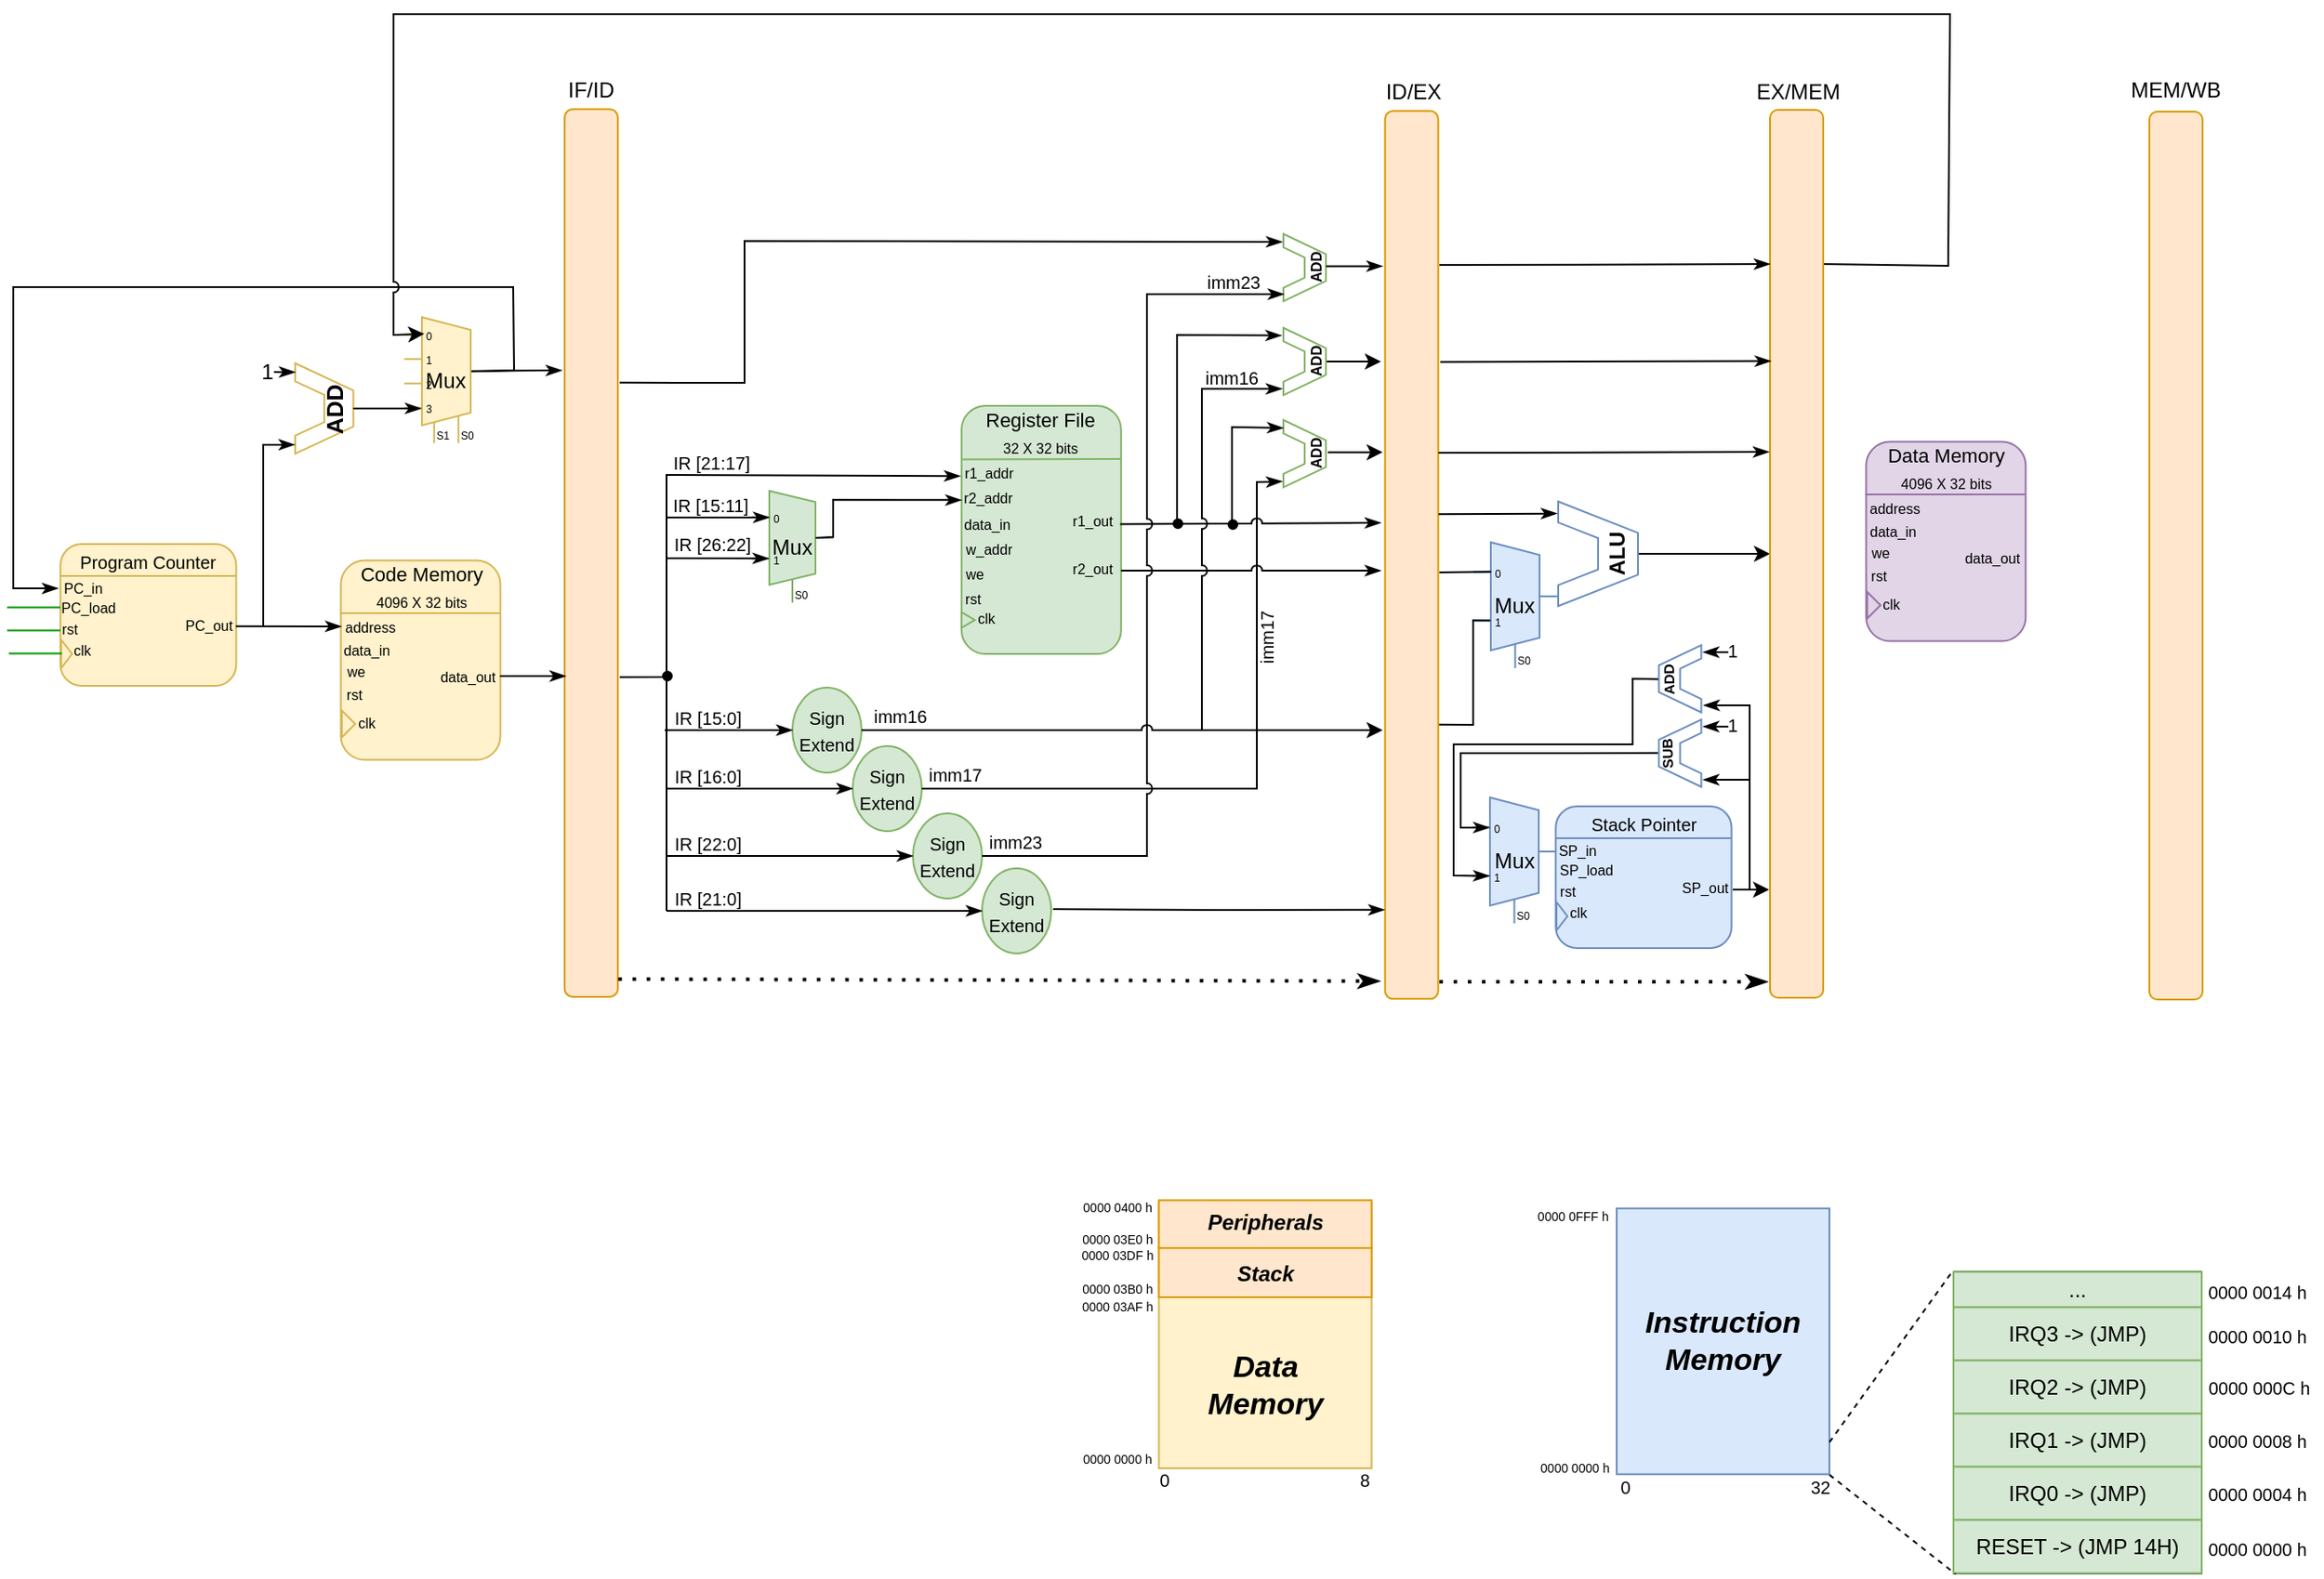 <mxfile version="23.1.5" type="device">
  <diagram name="Página-1" id="DwXMAEp6Q4InmtLt4obq">
    <mxGraphModel dx="1322" dy="1839" grid="0" gridSize="1" guides="1" tooltips="1" connect="1" arrows="1" fold="1" page="0" pageScale="1" pageWidth="1169" pageHeight="827" math="0" shadow="0">
      <root>
        <mxCell id="0" />
        <mxCell id="1" parent="0" />
        <mxCell id="SvNNcQJxwwT7Z2b7dxgG-37" value="" style="rounded=0;whiteSpace=wrap;html=1;rotation=90;fillColor=#fff2cc;strokeColor=#d6b656;" parent="1" vertex="1">
          <mxGeometry x="922.75" y="36.49" width="150" height="120" as="geometry" />
        </mxCell>
        <mxCell id="SvNNcQJxwwT7Z2b7dxgG-38" value="" style="rounded=0;whiteSpace=wrap;html=1;rotation=90;fillColor=#dae8fc;strokeColor=#6c8ebf;" parent="1" vertex="1">
          <mxGeometry x="1181" y="39.87" width="150" height="120" as="geometry" />
        </mxCell>
        <mxCell id="SvNNcQJxwwT7Z2b7dxgG-39" value="&lt;b style=&quot;border-color: var(--border-color);&quot;&gt;&lt;font style=&quot;border-color: var(--border-color); font-size: 17px;&quot;&gt;&lt;i style=&quot;border-color: var(--border-color);&quot;&gt;Data Memory&lt;/i&gt;&lt;/font&gt;&lt;/b&gt;" style="text;html=1;strokeColor=none;fillColor=none;align=center;verticalAlign=middle;whiteSpace=wrap;rounded=0;" parent="1" vertex="1">
          <mxGeometry x="967.75" y="110.16" width="60" height="30" as="geometry" />
        </mxCell>
        <mxCell id="SvNNcQJxwwT7Z2b7dxgG-40" value="&lt;span style=&quot;font-size: 17px;&quot;&gt;&lt;b&gt;&lt;i&gt;Instruction Memory&lt;/i&gt;&lt;/b&gt;&lt;/span&gt;" style="text;html=1;strokeColor=none;fillColor=none;align=center;verticalAlign=middle;whiteSpace=wrap;rounded=0;" parent="1" vertex="1">
          <mxGeometry x="1226" y="84.87" width="60" height="30" as="geometry" />
        </mxCell>
        <mxCell id="SvNNcQJxwwT7Z2b7dxgG-41" value="&lt;font style=&quot;font-size: 10px;&quot;&gt;0&lt;/font&gt;" style="text;html=1;strokeColor=none;fillColor=none;align=center;verticalAlign=middle;whiteSpace=wrap;rounded=0;" parent="1" vertex="1">
          <mxGeometry x="1186" y="166.77" width="30" height="30" as="geometry" />
        </mxCell>
        <mxCell id="SvNNcQJxwwT7Z2b7dxgG-42" value="&lt;span style=&quot;font-size: 10px;&quot;&gt;32&lt;/span&gt;" style="text;html=1;strokeColor=none;fillColor=none;align=center;verticalAlign=middle;whiteSpace=wrap;rounded=0;" parent="1" vertex="1">
          <mxGeometry x="1296" y="166.77" width="30" height="30" as="geometry" />
        </mxCell>
        <mxCell id="SvNNcQJxwwT7Z2b7dxgG-43" value="&lt;font style=&quot;font-size: 7px;&quot;&gt;0000 0000 h&lt;/font&gt;" style="text;html=1;strokeColor=none;fillColor=none;align=center;verticalAlign=middle;whiteSpace=wrap;rounded=0;" parent="1" vertex="1">
          <mxGeometry x="1137" y="155.05" width="71" height="30" as="geometry" />
        </mxCell>
        <mxCell id="SvNNcQJxwwT7Z2b7dxgG-44" value="&lt;font style=&quot;font-size: 7px;&quot;&gt;&amp;nbsp;0000 0FFF h&lt;/font&gt;" style="text;html=1;strokeColor=none;fillColor=none;align=center;verticalAlign=middle;whiteSpace=wrap;rounded=0;" parent="1" vertex="1">
          <mxGeometry x="1135" y="12.63" width="71" height="30" as="geometry" />
        </mxCell>
        <mxCell id="SvNNcQJxwwT7Z2b7dxgG-45" value="&lt;font style=&quot;font-size: 7px;&quot;&gt;&amp;nbsp;0000 0000 h&lt;/font&gt;" style="text;html=1;strokeColor=none;fillColor=none;align=center;verticalAlign=middle;whiteSpace=wrap;rounded=0;" parent="1" vertex="1">
          <mxGeometry x="878" y="151.25" width="71" height="27.24" as="geometry" />
        </mxCell>
        <mxCell id="SvNNcQJxwwT7Z2b7dxgG-46" value="&lt;font style=&quot;font-size: 7px;&quot;&gt;0000 03E0 h&lt;/font&gt;" style="text;html=1;strokeColor=none;fillColor=none;align=center;verticalAlign=middle;whiteSpace=wrap;rounded=0;" parent="1" vertex="1">
          <mxGeometry x="879" y="36.63" width="71" height="9.37" as="geometry" />
        </mxCell>
        <mxCell id="F-M7a3G-75QDVNxdtMYs-67" value="" style="swimlane;fontStyle=0;childLayout=stackLayout;horizontal=1;startSize=0;horizontalStack=0;resizeParent=1;resizeParentMax=0;resizeLast=0;collapsible=1;marginBottom=0;whiteSpace=wrap;html=1;" parent="1" vertex="1">
          <mxGeometry x="1386" y="60.69" width="140" height="170" as="geometry" />
        </mxCell>
        <mxCell id="F-M7a3G-75QDVNxdtMYs-83" value="..." style="text;strokeColor=#82b366;fillColor=#d5e8d4;align=center;verticalAlign=middle;spacingLeft=4;spacingRight=4;overflow=hidden;points=[[0,0.5],[1,0.5]];portConstraint=eastwest;rotatable=0;whiteSpace=wrap;html=1;" parent="F-M7a3G-75QDVNxdtMYs-67" vertex="1">
          <mxGeometry width="140" height="20" as="geometry" />
        </mxCell>
        <mxCell id="F-M7a3G-75QDVNxdtMYs-75" value="IRQ3 -&amp;gt; (JMP)" style="text;strokeColor=#82b366;fillColor=#d5e8d4;align=center;verticalAlign=middle;spacingLeft=4;spacingRight=4;overflow=hidden;points=[[0,0.5],[1,0.5]];portConstraint=eastwest;rotatable=0;whiteSpace=wrap;html=1;" parent="F-M7a3G-75QDVNxdtMYs-67" vertex="1">
          <mxGeometry y="20" width="140" height="30" as="geometry" />
        </mxCell>
        <mxCell id="F-M7a3G-75QDVNxdtMYs-74" value="IRQ2 -&amp;gt; (JMP)" style="text;strokeColor=#82b366;fillColor=#d5e8d4;align=center;verticalAlign=middle;spacingLeft=4;spacingRight=4;overflow=hidden;points=[[0,0.5],[1,0.5]];portConstraint=eastwest;rotatable=0;whiteSpace=wrap;html=1;" parent="F-M7a3G-75QDVNxdtMYs-67" vertex="1">
          <mxGeometry y="50" width="140" height="30" as="geometry" />
        </mxCell>
        <mxCell id="F-M7a3G-75QDVNxdtMYs-71" value="IRQ1 -&amp;gt; (JMP)" style="text;strokeColor=#82b366;fillColor=#d5e8d4;align=center;verticalAlign=middle;spacingLeft=4;spacingRight=4;overflow=hidden;points=[[0,0.5],[1,0.5]];portConstraint=eastwest;rotatable=0;whiteSpace=wrap;html=1;" parent="F-M7a3G-75QDVNxdtMYs-67" vertex="1">
          <mxGeometry y="80" width="140" height="30" as="geometry" />
        </mxCell>
        <mxCell id="F-M7a3G-75QDVNxdtMYs-72" value="IRQ0 -&amp;gt; (JMP)" style="text;strokeColor=#82b366;fillColor=#d5e8d4;align=center;verticalAlign=middle;spacingLeft=4;spacingRight=4;overflow=hidden;points=[[0,0.5],[1,0.5]];portConstraint=eastwest;rotatable=0;whiteSpace=wrap;html=1;" parent="F-M7a3G-75QDVNxdtMYs-67" vertex="1">
          <mxGeometry y="110" width="140" height="30" as="geometry" />
        </mxCell>
        <mxCell id="F-M7a3G-75QDVNxdtMYs-73" value="RESET -&amp;gt; (JMP 14H)" style="text;strokeColor=#82b366;fillColor=#d5e8d4;align=center;verticalAlign=middle;spacingLeft=4;spacingRight=4;overflow=hidden;points=[[0,0.5],[1,0.5]];portConstraint=eastwest;rotatable=0;whiteSpace=wrap;html=1;" parent="F-M7a3G-75QDVNxdtMYs-67" vertex="1">
          <mxGeometry y="140" width="140" height="30" as="geometry" />
        </mxCell>
        <mxCell id="F-M7a3G-75QDVNxdtMYs-76" value="&lt;font style=&quot;font-size: 10px;&quot;&gt;0000 0000 h&lt;/font&gt;" style="text;html=1;strokeColor=none;fillColor=none;align=center;verticalAlign=middle;whiteSpace=wrap;rounded=0;" parent="1" vertex="1">
          <mxGeometry x="1522" y="201.69" width="71" height="30" as="geometry" />
        </mxCell>
        <mxCell id="F-M7a3G-75QDVNxdtMYs-77" value="&lt;font style=&quot;font-size: 10px;&quot;&gt;0000 0004 h&lt;/font&gt;" style="text;html=1;strokeColor=none;fillColor=none;align=center;verticalAlign=middle;whiteSpace=wrap;rounded=0;" parent="1" vertex="1">
          <mxGeometry x="1522" y="170.69" width="71" height="31" as="geometry" />
        </mxCell>
        <mxCell id="F-M7a3G-75QDVNxdtMYs-78" value="&lt;font style=&quot;font-size: 10px;&quot;&gt;0000 0008 h&lt;/font&gt;" style="text;html=1;strokeColor=none;fillColor=none;align=center;verticalAlign=middle;whiteSpace=wrap;rounded=0;" parent="1" vertex="1">
          <mxGeometry x="1522" y="140.69" width="71" height="30" as="geometry" />
        </mxCell>
        <mxCell id="F-M7a3G-75QDVNxdtMYs-79" value="&lt;font style=&quot;font-size: 10px;&quot;&gt;0000 000C h&lt;/font&gt;" style="text;html=1;strokeColor=none;fillColor=none;align=center;verticalAlign=middle;whiteSpace=wrap;rounded=0;" parent="1" vertex="1">
          <mxGeometry x="1523" y="110.7" width="71" height="30" as="geometry" />
        </mxCell>
        <mxCell id="F-M7a3G-75QDVNxdtMYs-80" value="&lt;font style=&quot;font-size: 10px;&quot;&gt;0000 0010 h&lt;/font&gt;" style="text;html=1;strokeColor=none;fillColor=none;align=center;verticalAlign=middle;whiteSpace=wrap;rounded=0;" parent="1" vertex="1">
          <mxGeometry x="1522" y="81.82" width="71" height="30" as="geometry" />
        </mxCell>
        <mxCell id="F-M7a3G-75QDVNxdtMYs-84" value="&lt;font style=&quot;font-size: 10px;&quot;&gt;0000 0014 h&lt;/font&gt;" style="text;html=1;strokeColor=none;fillColor=none;align=center;verticalAlign=middle;whiteSpace=wrap;rounded=0;" parent="1" vertex="1">
          <mxGeometry x="1522" y="56.85" width="71" height="30" as="geometry" />
        </mxCell>
        <mxCell id="F-M7a3G-75QDVNxdtMYs-85" value="" style="rounded=0;whiteSpace=wrap;html=1;rotation=90;fillColor=#ffe6cc;strokeColor=#d79b00;direction=west;" parent="1" vertex="1">
          <mxGeometry x="983.75" y="0.99" width="28" height="120" as="geometry" />
        </mxCell>
        <mxCell id="F-M7a3G-75QDVNxdtMYs-86" value="&lt;b style=&quot;border-color: var(--border-color);&quot;&gt;&lt;font style=&quot;border-color: var(--border-color); font-size: 17px;&quot;&gt;&lt;i style=&quot;border-color: var(--border-color); font-size: 12px;&quot;&gt;Stack&lt;/i&gt;&lt;/font&gt;&lt;/b&gt;" style="text;html=1;strokeColor=none;fillColor=none;align=center;verticalAlign=middle;whiteSpace=wrap;rounded=0;" parent="1" vertex="1">
          <mxGeometry x="967.75" y="47.0" width="60" height="27.39" as="geometry" />
        </mxCell>
        <mxCell id="F-M7a3G-75QDVNxdtMYs-87" value="&lt;font style=&quot;font-size: 7px;&quot;&gt;0000 0400 h&lt;/font&gt;" style="text;html=1;strokeColor=none;fillColor=none;align=center;verticalAlign=middle;whiteSpace=wrap;rounded=0;" parent="1" vertex="1">
          <mxGeometry x="878.5" y="17.25" width="71" height="11.75" as="geometry" />
        </mxCell>
        <mxCell id="F-M7a3G-75QDVNxdtMYs-90" value="" style="endArrow=none;html=1;rounded=0;entryX=-0.002;entryY=-0.037;entryDx=0;entryDy=0;entryPerimeter=0;dashed=1;" parent="1" target="F-M7a3G-75QDVNxdtMYs-83" edge="1">
          <mxGeometry width="50" height="50" relative="1" as="geometry">
            <mxPoint x="1316" y="156.85" as="sourcePoint" />
            <mxPoint x="1366" y="106.85" as="targetPoint" />
          </mxGeometry>
        </mxCell>
        <mxCell id="F-M7a3G-75QDVNxdtMYs-91" value="" style="endArrow=none;html=1;rounded=0;entryX=0.008;entryY=1.016;entryDx=0;entryDy=0;entryPerimeter=0;dashed=1;" parent="1" target="F-M7a3G-75QDVNxdtMYs-73" edge="1">
          <mxGeometry width="50" height="50" relative="1" as="geometry">
            <mxPoint x="1316" y="175.2" as="sourcePoint" />
            <mxPoint x="1384" y="79.2" as="targetPoint" />
          </mxGeometry>
        </mxCell>
        <mxCell id="wK4yyW2enQjn8KItqj0e-9" value="" style="group;" parent="1" vertex="1" connectable="0">
          <mxGeometry x="317.47" y="-350" width="99.78" height="80" as="geometry" />
        </mxCell>
        <mxCell id="qAb7J1Sq0SyKObhztgn9-169" value="" style="rounded=1;whiteSpace=wrap;html=1;fillColor=#fff2cc;strokeColor=#d6b656;" parent="wK4yyW2enQjn8KItqj0e-9" vertex="1">
          <mxGeometry x="0.624" width="99.156" height="80" as="geometry" />
        </mxCell>
        <mxCell id="qAb7J1Sq0SyKObhztgn9-170" value="&lt;font&gt;&lt;font style=&quot;font-size: 10px;&quot;&gt;Program Counter&lt;/font&gt;&lt;br&gt;&lt;/font&gt;" style="text;html=1;align=center;verticalAlign=middle;whiteSpace=wrap;rounded=0;" parent="wK4yyW2enQjn8KItqj0e-9" vertex="1">
          <mxGeometry x="0.624" width="99.156" height="20" as="geometry" />
        </mxCell>
        <mxCell id="qAb7J1Sq0SyKObhztgn9-173" value="" style="triangle;whiteSpace=wrap;html=1;fillColor=#fff2cc;strokeColor=#d6b656;" parent="wK4yyW2enQjn8KItqj0e-9" vertex="1">
          <mxGeometry x="1.035" y="54" width="6.162" height="16" as="geometry" />
        </mxCell>
        <mxCell id="qAb7J1Sq0SyKObhztgn9-174" value="&lt;font style=&quot;font-size: 8px;&quot;&gt;clk&lt;br&gt;&lt;/font&gt;" style="text;html=1;align=center;verticalAlign=middle;whiteSpace=wrap;rounded=0;" parent="wK4yyW2enQjn8KItqj0e-9" vertex="1">
          <mxGeometry x="6.524" y="53.0" width="12.588" height="12.98" as="geometry" />
        </mxCell>
        <mxCell id="qAb7J1Sq0SyKObhztgn9-175" value="&lt;span style=&quot;font-size: 8px;&quot;&gt;PC_load&lt;/span&gt;" style="text;html=1;align=center;verticalAlign=middle;whiteSpace=wrap;rounded=0;" parent="wK4yyW2enQjn8KItqj0e-9" vertex="1">
          <mxGeometry x="8.787" y="30.0" width="16.433" height="10" as="geometry" />
        </mxCell>
        <mxCell id="qAb7J1Sq0SyKObhztgn9-178" value="&lt;span style=&quot;font-size: 8px;&quot;&gt;PC_in&lt;/span&gt;" style="text;html=1;align=center;verticalAlign=middle;whiteSpace=wrap;rounded=0;" parent="wK4yyW2enQjn8KItqj0e-9" vertex="1">
          <mxGeometry x="5.089" y="19.0" width="16.433" height="10" as="geometry" />
        </mxCell>
        <mxCell id="qAb7J1Sq0SyKObhztgn9-183" value="&lt;font style=&quot;font-size: 8px;&quot;&gt;rst&lt;br&gt;&lt;/font&gt;" style="text;html=1;align=center;verticalAlign=middle;whiteSpace=wrap;rounded=0;" parent="wK4yyW2enQjn8KItqj0e-9" vertex="1">
          <mxGeometry y="40.02" width="12.588" height="12.98" as="geometry" />
        </mxCell>
        <mxCell id="qAb7J1Sq0SyKObhztgn9-184" value="&lt;span style=&quot;font-size: 8px;&quot;&gt;PC_out&lt;/span&gt;" style="text;html=1;align=center;verticalAlign=middle;whiteSpace=wrap;rounded=0;" parent="wK4yyW2enQjn8KItqj0e-9" vertex="1">
          <mxGeometry x="76.744" y="40.0" width="16.433" height="10" as="geometry" />
        </mxCell>
        <mxCell id="wK4yyW2enQjn8KItqj0e-8" value="" style="endArrow=none;html=1;rounded=0;fontFamily=Helvetica;fontSize=12;fontColor=default;exitX=0;exitY=0.75;exitDx=0;exitDy=0;entryX=1;entryY=0.75;entryDx=0;entryDy=0;fillColor=#fff2cc;strokeColor=#d6b656;" parent="wK4yyW2enQjn8KItqj0e-9" edge="1">
          <mxGeometry width="50" height="50" relative="1" as="geometry">
            <mxPoint x="0.624" y="18.0" as="sourcePoint" />
            <mxPoint x="99.78" y="18.0" as="targetPoint" />
          </mxGeometry>
        </mxCell>
        <mxCell id="wK4yyW2enQjn8KItqj0e-16" value="" style="group" parent="1" vertex="1" connectable="0">
          <mxGeometry x="821" y="-428" width="95.42" height="140" as="geometry" />
        </mxCell>
        <mxCell id="qAb7J1Sq0SyKObhztgn9-12" value="" style="rounded=1;whiteSpace=wrap;html=1;rotation=90;fillColor=#d5e8d4;strokeColor=#82b366;" parent="wK4yyW2enQjn8KItqj0e-16" vertex="1">
          <mxGeometry x="-19.58" y="25" width="140" height="90" as="geometry" />
        </mxCell>
        <mxCell id="qAb7J1Sq0SyKObhztgn9-13" value="&lt;font&gt;&lt;span style=&quot;font-size: 11px;&quot;&gt;Register File&lt;/span&gt;&lt;br&gt;&lt;font style=&quot;font-size: 8px;&quot;&gt;32 X 32 bits&lt;/font&gt;&lt;/font&gt;" style="text;html=1;strokeColor=none;fillColor=none;align=center;verticalAlign=middle;whiteSpace=wrap;rounded=0;" parent="wK4yyW2enQjn8KItqj0e-16" vertex="1">
          <mxGeometry x="5.42" width="90" height="30" as="geometry" />
        </mxCell>
        <mxCell id="qAb7J1Sq0SyKObhztgn9-14" value="" style="triangle;whiteSpace=wrap;html=1;fillColor=#d5e8d4;strokeColor=#82b366;" parent="wK4yyW2enQjn8KItqj0e-16" vertex="1">
          <mxGeometry x="5.42" y="116.43" width="7.5" height="8.85" as="geometry" />
        </mxCell>
        <mxCell id="qAb7J1Sq0SyKObhztgn9-21" value="&lt;font style=&quot;font-size: 8px;&quot;&gt;r1_addr&lt;/font&gt;" style="text;html=1;strokeColor=none;fillColor=none;align=center;verticalAlign=middle;whiteSpace=wrap;rounded=0;" parent="wK4yyW2enQjn8KItqj0e-16" vertex="1">
          <mxGeometry x="10" y="30.33" width="22.35" height="12.98" as="geometry" />
        </mxCell>
        <mxCell id="qAb7J1Sq0SyKObhztgn9-22" value="&lt;font style=&quot;font-size: 8px;&quot;&gt;r2_addr&lt;/font&gt;" style="text;html=1;strokeColor=none;fillColor=none;align=center;verticalAlign=middle;whiteSpace=wrap;rounded=0;" parent="wK4yyW2enQjn8KItqj0e-16" vertex="1">
          <mxGeometry x="7.39" y="45" width="27.03" height="12.98" as="geometry" />
        </mxCell>
        <mxCell id="qAb7J1Sq0SyKObhztgn9-23" value="&lt;font style=&quot;font-size: 8px;&quot;&gt;clk&lt;br&gt;&lt;/font&gt;" style="text;html=1;strokeColor=none;fillColor=none;align=center;verticalAlign=middle;whiteSpace=wrap;rounded=0;" parent="wK4yyW2enQjn8KItqj0e-16" vertex="1">
          <mxGeometry x="12.07" y="112.75" width="14.85" height="12.98" as="geometry" />
        </mxCell>
        <mxCell id="qAb7J1Sq0SyKObhztgn9-24" value="&lt;font style=&quot;font-size: 8px;&quot;&gt;w_addr&lt;/font&gt;" style="text;html=1;strokeColor=none;fillColor=none;align=center;verticalAlign=middle;whiteSpace=wrap;rounded=0;" parent="wK4yyW2enQjn8KItqj0e-16" vertex="1">
          <mxGeometry x="4.42" y="73.44" width="33.5" height="12.98" as="geometry" />
        </mxCell>
        <mxCell id="qAb7J1Sq0SyKObhztgn9-25" value="&lt;span style=&quot;font-size: 8px;&quot;&gt;data_in&lt;/span&gt;" style="text;html=1;strokeColor=none;fillColor=none;align=center;verticalAlign=middle;whiteSpace=wrap;rounded=0;" parent="wK4yyW2enQjn8KItqj0e-16" vertex="1">
          <mxGeometry x="4.42" y="59.5" width="31.53" height="12.98" as="geometry" />
        </mxCell>
        <mxCell id="qAb7J1Sq0SyKObhztgn9-26" value="&lt;span style=&quot;font-size: 8px;&quot;&gt;we&lt;/span&gt;" style="text;html=1;strokeColor=none;fillColor=none;align=center;verticalAlign=middle;whiteSpace=wrap;rounded=0;" parent="wK4yyW2enQjn8KItqj0e-16" vertex="1">
          <mxGeometry x="3.42" y="89" width="20" height="10" as="geometry" />
        </mxCell>
        <mxCell id="qAb7J1Sq0SyKObhztgn9-27" value="&lt;span style=&quot;font-size: 8px;&quot;&gt;r1_out&lt;/span&gt;" style="text;html=1;strokeColor=none;fillColor=none;align=center;verticalAlign=middle;whiteSpace=wrap;rounded=0;" parent="wK4yyW2enQjn8KItqj0e-16" vertex="1">
          <mxGeometry x="65.42" y="57.98" width="28.58" height="12.98" as="geometry" />
        </mxCell>
        <mxCell id="qAb7J1Sq0SyKObhztgn9-28" value="&lt;span style=&quot;font-size: 8px;&quot;&gt;r2_out&lt;/span&gt;" style="text;html=1;strokeColor=none;fillColor=none;align=center;verticalAlign=middle;whiteSpace=wrap;rounded=0;" parent="wK4yyW2enQjn8KItqj0e-16" vertex="1">
          <mxGeometry x="65.42" y="84.02" width="28.58" height="12.98" as="geometry" />
        </mxCell>
        <mxCell id="qAb7J1Sq0SyKObhztgn9-192" value="&lt;span style=&quot;font-size: 8px;&quot;&gt;rst&lt;/span&gt;" style="text;html=1;strokeColor=none;fillColor=none;align=center;verticalAlign=middle;whiteSpace=wrap;rounded=0;" parent="wK4yyW2enQjn8KItqj0e-16" vertex="1">
          <mxGeometry x="2.42" y="102.75" width="20" height="10" as="geometry" />
        </mxCell>
        <mxCell id="wK4yyW2enQjn8KItqj0e-15" value="" style="endArrow=none;html=1;rounded=0;fontFamily=Helvetica;fontSize=12;fontColor=default;exitX=0.092;exitY=-0.003;exitDx=0;exitDy=0;exitPerimeter=0;entryX=1;entryY=1;entryDx=0;entryDy=0;fillColor=#d5e8d4;strokeColor=#82b366;" parent="wK4yyW2enQjn8KItqj0e-16" target="qAb7J1Sq0SyKObhztgn9-13" edge="1">
          <mxGeometry width="50" height="50" relative="1" as="geometry">
            <mxPoint x="5.896" y="30.291" as="sourcePoint" />
            <mxPoint x="95.62" y="30.52" as="targetPoint" />
          </mxGeometry>
        </mxCell>
        <mxCell id="wK4yyW2enQjn8KItqj0e-23" value="" style="group;rotation=0;" parent="1" vertex="1" connectable="0">
          <mxGeometry x="450.54" y="-445" width="37.96" height="51" as="geometry" />
        </mxCell>
        <mxCell id="wK4yyW2enQjn8KItqj0e-21" value="" style="shape=stencil(tZXRjoIwEEW/pq+bQsPq6wb1PyqOS2NtSdvV3b93oGCs0I0IJISkc7mHIb1DCcttySsgKS0J25A0TSjFO66vT2tuKyicL164EXwvwSvWGX2Cqzi4liFUCUa4WmVbQr/wmfpieaGVQojQygbKg44wLhR66a+Hta//C1YV8s/gwLRNNtXd68yPbAFqskSnIbPre95OZ6KGvSaL7NQ81ORNJsuxEgsxy/e8OH0b/aMOfVdUO2oDA8JdFlL6AYt9YMXruesJnXzWF/h/moawnVsK9eC+/wxaP5sKWI0FPGWMTvOvx9qz0P+ZTfOzsf7Q/sL+FVLbaHKwHgkPHguDmWs8vcQ2VX+ONIUb);whiteSpace=wrap;html=1;rounded=0;strokeColor=#d6b656;align=center;verticalAlign=middle;fontFamily=Helvetica;fontSize=12;fillColor=none;rotation=0;" parent="wK4yyW2enQjn8KItqj0e-23" vertex="1">
          <mxGeometry y="-7" width="32.765" height="51.0" as="geometry" />
        </mxCell>
        <mxCell id="wK4yyW2enQjn8KItqj0e-22" value="&lt;font size=&quot;1&quot; style=&quot;&quot;&gt;&lt;b style=&quot;font-size: 13px;&quot;&gt;ADD&lt;/b&gt;&lt;/font&gt;" style="text;html=1;strokeColor=none;fillColor=none;align=center;verticalAlign=middle;whiteSpace=wrap;rounded=0;rotation=-90;" parent="wK4yyW2enQjn8KItqj0e-23" vertex="1">
          <mxGeometry x="7.959" y="11.486" width="28.997" height="13.872" as="geometry" />
        </mxCell>
        <mxCell id="wK4yyW2enQjn8KItqj0e-26" value="" style="group" parent="1" vertex="1" connectable="0">
          <mxGeometry x="470.56" y="-341" width="96.3" height="112.76" as="geometry" />
        </mxCell>
        <mxCell id="qAb7J1Sq0SyKObhztgn9-193" value="" style="rounded=1;whiteSpace=wrap;html=1;rotation=90;fillColor=#fff2cc;strokeColor=#d6b656;" parent="wK4yyW2enQjn8KItqj0e-26" vertex="1">
          <mxGeometry x="-5.54" y="11.5" width="112.52" height="90" as="geometry" />
        </mxCell>
        <mxCell id="qAb7J1Sq0SyKObhztgn9-194" value="&lt;font&gt;&lt;span style=&quot;font-size: 11px;&quot;&gt;Code Memory&lt;/span&gt;&lt;br&gt;&lt;font style=&quot;font-size: 8px;&quot;&gt;4096 X 32 bits&lt;/font&gt;&lt;/font&gt;" style="text;html=1;strokeColor=none;fillColor=none;align=center;verticalAlign=middle;whiteSpace=wrap;rounded=0;" parent="wK4yyW2enQjn8KItqj0e-26" vertex="1">
          <mxGeometry x="6.3" width="90" height="30" as="geometry" />
        </mxCell>
        <mxCell id="qAb7J1Sq0SyKObhztgn9-195" value="" style="triangle;whiteSpace=wrap;html=1;fillColor=#fff2cc;strokeColor=#d6b656;" parent="wK4yyW2enQjn8KItqj0e-26" vertex="1">
          <mxGeometry x="6.3" y="85" width="7.5" height="15" as="geometry" />
        </mxCell>
        <mxCell id="qAb7J1Sq0SyKObhztgn9-202" value="&lt;font style=&quot;font-size: 8px;&quot;&gt;address&lt;/font&gt;" style="text;html=1;strokeColor=none;fillColor=none;align=center;verticalAlign=middle;whiteSpace=wrap;rounded=0;" parent="wK4yyW2enQjn8KItqj0e-26" vertex="1">
          <mxGeometry x="6" y="31" width="32.3" height="12.98" as="geometry" />
        </mxCell>
        <mxCell id="qAb7J1Sq0SyKObhztgn9-204" value="&lt;font style=&quot;font-size: 8px;&quot;&gt;clk&lt;br&gt;&lt;/font&gt;" style="text;html=1;strokeColor=none;fillColor=none;align=center;verticalAlign=middle;whiteSpace=wrap;rounded=0;" parent="wK4yyW2enQjn8KItqj0e-26" vertex="1">
          <mxGeometry x="15" y="85" width="9.8" height="12.98" as="geometry" />
        </mxCell>
        <mxCell id="qAb7J1Sq0SyKObhztgn9-205" value="&lt;font style=&quot;font-size: 8px;&quot;&gt;data_in&lt;/font&gt;" style="text;html=1;strokeColor=none;fillColor=none;align=center;verticalAlign=middle;whiteSpace=wrap;rounded=0;" parent="wK4yyW2enQjn8KItqj0e-26" vertex="1">
          <mxGeometry x="2.84" y="43.98" width="36" height="12.98" as="geometry" />
        </mxCell>
        <mxCell id="qAb7J1Sq0SyKObhztgn9-207" value="&lt;span style=&quot;font-size: 8px;&quot;&gt;we&lt;/span&gt;" style="text;html=1;strokeColor=none;fillColor=none;align=center;verticalAlign=middle;whiteSpace=wrap;rounded=0;" parent="wK4yyW2enQjn8KItqj0e-26" vertex="1">
          <mxGeometry x="4.3" y="57" width="20" height="10" as="geometry" />
        </mxCell>
        <mxCell id="qAb7J1Sq0SyKObhztgn9-208" value="&lt;span style=&quot;font-size: 8px;&quot;&gt;data_out&lt;/span&gt;" style="text;html=1;strokeColor=none;fillColor=none;align=center;verticalAlign=middle;whiteSpace=wrap;rounded=0;" parent="wK4yyW2enQjn8KItqj0e-26" vertex="1">
          <mxGeometry x="62.3" y="58.98" width="30" height="12.98" as="geometry" />
        </mxCell>
        <mxCell id="qAb7J1Sq0SyKObhztgn9-211" value="&lt;span style=&quot;font-size: 8px;&quot;&gt;rst&lt;/span&gt;" style="text;html=1;strokeColor=none;fillColor=none;align=center;verticalAlign=middle;whiteSpace=wrap;rounded=0;" parent="wK4yyW2enQjn8KItqj0e-26" vertex="1">
          <mxGeometry x="3.3" y="69.75" width="20" height="10" as="geometry" />
        </mxCell>
        <mxCell id="wK4yyW2enQjn8KItqj0e-2" value="" style="endArrow=none;html=1;rounded=0;fontFamily=Helvetica;fontSize=12;fontColor=default;exitX=0;exitY=1;exitDx=0;exitDy=0;entryX=1;entryY=1;entryDx=0;entryDy=0;fillColor=#fff2cc;strokeColor=#d6b656;" parent="wK4yyW2enQjn8KItqj0e-26" edge="1">
          <mxGeometry width="50" height="50" relative="1" as="geometry">
            <mxPoint x="5.3" y="30" as="sourcePoint" />
            <mxPoint x="95.3" y="30" as="targetPoint" />
          </mxGeometry>
        </mxCell>
        <mxCell id="wK4yyW2enQjn8KItqj0e-36" value="" style="endArrow=classicThin;html=1;rounded=0;fontFamily=Helvetica;fontSize=12;fontColor=default;endFill=1;exitX=0.905;exitY=0.528;exitDx=0;exitDy=0;exitPerimeter=0;" parent="1" source="wK4yyW2enQjn8KItqj0e-37" edge="1">
          <mxGeometry width="50" height="50" relative="1" as="geometry">
            <mxPoint x="441.5" y="-447" as="sourcePoint" />
            <mxPoint x="450.54" y="-447" as="targetPoint" />
          </mxGeometry>
        </mxCell>
        <mxCell id="wK4yyW2enQjn8KItqj0e-37" value="1" style="text;html=1;align=center;verticalAlign=middle;whiteSpace=wrap;rounded=0;fontFamily=Helvetica;fontSize=12;fontColor=default;" parent="1" vertex="1">
          <mxGeometry x="429.58" y="-455" width="9.92" height="15" as="geometry" />
        </mxCell>
        <mxCell id="wK4yyW2enQjn8KItqj0e-39" value="Mux" style="shadow=0;dashed=0;align=center;html=1;strokeWidth=1;shape=mxgraph.electrical.abstract.mux2;whiteSpace=wrap;rounded=0;verticalAlign=middle;fontFamily=Helvetica;fontSize=12;selectorPins=2;fillColor=#fff2cc;strokeColor=#d6b656;" parent="1" vertex="1">
          <mxGeometry x="512.03" y="-478" width="47.47" height="71" as="geometry" />
        </mxCell>
        <mxCell id="wK4yyW2enQjn8KItqj0e-42" value="" style="endArrow=none;html=1;rounded=0;fontFamily=Helvetica;fontSize=12;fontColor=default;strokeColor=#009900;" parent="1" edge="1">
          <mxGeometry width="50" height="50" relative="1" as="geometry">
            <mxPoint x="288" y="-314.25" as="sourcePoint" />
            <mxPoint x="318" y="-314.25" as="targetPoint" />
          </mxGeometry>
        </mxCell>
        <mxCell id="wK4yyW2enQjn8KItqj0e-43" value="" style="endArrow=none;html=1;rounded=0;fontFamily=Helvetica;fontSize=12;fontColor=default;strokeColor=#009900;" parent="1" edge="1">
          <mxGeometry width="50" height="50" relative="1" as="geometry">
            <mxPoint x="288" y="-301.25" as="sourcePoint" />
            <mxPoint x="318" y="-301.25" as="targetPoint" />
          </mxGeometry>
        </mxCell>
        <mxCell id="wK4yyW2enQjn8KItqj0e-44" value="" style="endArrow=none;html=1;rounded=0;fontFamily=Helvetica;fontSize=12;fontColor=default;strokeColor=#009900;" parent="1" edge="1">
          <mxGeometry width="50" height="50" relative="1" as="geometry">
            <mxPoint x="289" y="-288.25" as="sourcePoint" />
            <mxPoint x="319" y="-288.25" as="targetPoint" />
          </mxGeometry>
        </mxCell>
        <mxCell id="wK4yyW2enQjn8KItqj0e-47" value="" style="endArrow=none;html=1;rounded=0;fontFamily=Helvetica;fontSize=12;fontColor=default;entryX=-0.026;entryY=0.927;entryDx=0;entryDy=0;entryPerimeter=0;startArrow=classicThin;startFill=1;exitX=-0.007;exitY=0.901;exitDx=0;exitDy=0;exitPerimeter=0;" parent="1" source="wK4yyW2enQjn8KItqj0e-21" edge="1">
          <mxGeometry width="50" height="50" relative="1" as="geometry">
            <mxPoint x="450.514" y="-399.11" as="sourcePoint" />
            <mxPoint x="432.5" y="-304" as="targetPoint" />
            <Array as="points">
              <mxPoint x="432.5" y="-406" />
            </Array>
          </mxGeometry>
        </mxCell>
        <mxCell id="wK4yyW2enQjn8KItqj0e-48" value="" style="endArrow=classicThin;html=1;rounded=0;fontFamily=Helvetica;fontSize=12;fontColor=default;entryX=0.201;entryY=0.725;entryDx=0;entryDy=0;entryPerimeter=0;exitX=1;exitY=0.5;exitDx=0;exitDy=0;endFill=1;" parent="1" source="wK4yyW2enQjn8KItqj0e-21" target="wK4yyW2enQjn8KItqj0e-39" edge="1">
          <mxGeometry width="50" height="50" relative="1" as="geometry">
            <mxPoint x="461.5" y="-450" as="sourcePoint" />
            <mxPoint x="511.5" y="-500" as="targetPoint" />
          </mxGeometry>
        </mxCell>
        <mxCell id="wK4yyW2enQjn8KItqj0e-51" value="" style="rounded=1;whiteSpace=wrap;html=1;strokeColor=#d79b00;align=center;verticalAlign=middle;fontFamily=Helvetica;fontSize=12;fillColor=#ffe6cc;rotation=90;" parent="1" vertex="1">
          <mxGeometry x="367.13" y="-359.93" width="500.8" height="30" as="geometry" />
        </mxCell>
        <mxCell id="wK4yyW2enQjn8KItqj0e-52" value="IF/ID" style="text;html=1;align=center;verticalAlign=middle;whiteSpace=wrap;rounded=0;fontFamily=Helvetica;fontSize=12;fontColor=default;" parent="1" vertex="1">
          <mxGeometry x="601" y="-621" width="33" height="30" as="geometry" />
        </mxCell>
        <mxCell id="wK4yyW2enQjn8KItqj0e-55" style="edgeStyle=orthogonalEdgeStyle;rounded=0;orthogonalLoop=1;jettySize=auto;html=1;entryX=0.638;entryY=0.978;entryDx=0;entryDy=0;entryPerimeter=0;fontFamily=Helvetica;fontSize=12;fontColor=default;endArrow=classicThin;endFill=1;exitX=0.58;exitY=0.003;exitDx=0;exitDy=0;exitPerimeter=0;" parent="1" source="qAb7J1Sq0SyKObhztgn9-193" target="wK4yyW2enQjn8KItqj0e-51" edge="1">
          <mxGeometry relative="1" as="geometry" />
        </mxCell>
        <mxCell id="wK4yyW2enQjn8KItqj0e-27" value="" style="endArrow=none;html=1;rounded=0;fontFamily=Helvetica;fontSize=12;fontColor=default;exitX=0;exitY=0.5;exitDx=0;exitDy=0;entryX=0.998;entryY=0.579;entryDx=0;entryDy=0;startArrow=classicThin;startFill=1;entryPerimeter=0;endFill=0;" parent="1" source="qAb7J1Sq0SyKObhztgn9-202" target="qAb7J1Sq0SyKObhztgn9-169" edge="1">
          <mxGeometry width="50" height="50" relative="1" as="geometry">
            <mxPoint x="460.56" y="-290" as="sourcePoint" />
            <mxPoint x="358.466" y="-290" as="targetPoint" />
          </mxGeometry>
        </mxCell>
        <mxCell id="wK4yyW2enQjn8KItqj0e-49" value="" style="endArrow=none;html=1;rounded=0;fontFamily=Helvetica;fontSize=12;fontColor=default;exitX=-0.013;exitY=0.313;exitDx=0;exitDy=0;exitPerimeter=0;entryX=0.799;entryY=0.432;entryDx=0;entryDy=0;entryPerimeter=0;startArrow=classicThin;startFill=1;" parent="1" source="qAb7J1Sq0SyKObhztgn9-169" target="wK4yyW2enQjn8KItqj0e-39" edge="1">
          <mxGeometry width="50" height="50" relative="1" as="geometry">
            <mxPoint x="651.5" y="-530" as="sourcePoint" />
            <mxPoint x="601.5" y="-480" as="targetPoint" />
            <Array as="points">
              <mxPoint x="291.5" y="-325" />
              <mxPoint x="291.5" y="-495" />
              <mxPoint x="573.5" y="-495" />
              <mxPoint x="574" y="-448" />
            </Array>
          </mxGeometry>
        </mxCell>
        <mxCell id="wK4yyW2enQjn8KItqj0e-56" value="" style="endArrow=none;html=1;rounded=0;fontFamily=Helvetica;fontSize=12;fontColor=default;exitX=0.283;exitY=1.008;exitDx=0;exitDy=0;exitPerimeter=0;entryX=0.64;entryY=-0.036;entryDx=0;entryDy=0;entryPerimeter=0;startArrow=classicThin;startFill=1;" parent="1" source="qAb7J1Sq0SyKObhztgn9-12" target="wK4yyW2enQjn8KItqj0e-51" edge="1">
          <mxGeometry width="50" height="50" relative="1" as="geometry">
            <mxPoint x="720" y="-300" as="sourcePoint" />
            <mxPoint x="650" y="-280" as="targetPoint" />
            <Array as="points">
              <mxPoint x="660" y="-389" />
              <mxPoint x="660" y="-275" />
            </Array>
          </mxGeometry>
        </mxCell>
        <mxCell id="wK4yyW2enQjn8KItqj0e-58" value="&lt;font style=&quot;font-size: 10px;&quot;&gt;Sign Extend&lt;/font&gt;" style="ellipse;whiteSpace=wrap;html=1;rotation=0;fillColor=#d5e8d4;strokeColor=#82b366;" parent="1" vertex="1">
          <mxGeometry x="731" y="-269" width="39" height="48" as="geometry" />
        </mxCell>
        <mxCell id="wK4yyW2enQjn8KItqj0e-60" value="&lt;font style=&quot;font-size: 10px;&quot;&gt;Sign Extend&lt;/font&gt;" style="ellipse;whiteSpace=wrap;html=1;rotation=0;fillColor=#d5e8d4;strokeColor=#82b366;" parent="1" vertex="1">
          <mxGeometry x="765" y="-236" width="39" height="48" as="geometry" />
        </mxCell>
        <mxCell id="wK4yyW2enQjn8KItqj0e-110" style="edgeStyle=orthogonalEdgeStyle;rounded=0;orthogonalLoop=1;jettySize=auto;html=1;exitX=1;exitY=0.5;exitDx=0;exitDy=0;fontFamily=Helvetica;fontSize=12;fontColor=default;jumpStyle=arc;endArrow=classicThin;endFill=1;entryX=-0.026;entryY=0.912;entryDx=0;entryDy=0;entryPerimeter=0;" parent="1" source="wK4yyW2enQjn8KItqj0e-60" target="wK4yyW2enQjn8KItqj0e-83" edge="1">
          <mxGeometry relative="1" as="geometry">
            <mxPoint x="998" y="-392" as="targetPoint" />
            <Array as="points">
              <mxPoint x="993" y="-212" />
              <mxPoint x="993" y="-385" />
              <mxPoint x="999" y="-385" />
            </Array>
          </mxGeometry>
        </mxCell>
        <mxCell id="wK4yyW2enQjn8KItqj0e-61" value="&lt;font style=&quot;font-size: 10px;&quot;&gt;Sign Extend&lt;/font&gt;" style="ellipse;whiteSpace=wrap;html=1;rotation=0;fillColor=#d5e8d4;strokeColor=#82b366;" parent="1" vertex="1">
          <mxGeometry x="799" y="-198" width="39" height="48" as="geometry" />
        </mxCell>
        <mxCell id="wK4yyW2enQjn8KItqj0e-62" value="&lt;font style=&quot;font-size: 10px;&quot;&gt;Sign Extend&lt;/font&gt;" style="ellipse;whiteSpace=wrap;html=1;rotation=0;fillColor=#d5e8d4;strokeColor=#82b366;" parent="1" vertex="1">
          <mxGeometry x="838" y="-167" width="39" height="48" as="geometry" />
        </mxCell>
        <mxCell id="wK4yyW2enQjn8KItqj0e-63" value="" style="endArrow=none;html=1;rounded=0;fontFamily=Helvetica;fontSize=12;fontColor=default;" parent="1" edge="1">
          <mxGeometry width="50" height="50" relative="1" as="geometry">
            <mxPoint x="660" y="-275" as="sourcePoint" />
            <mxPoint x="660" y="-143" as="targetPoint" />
          </mxGeometry>
        </mxCell>
        <mxCell id="wK4yyW2enQjn8KItqj0e-65" value="" style="endArrow=classicThin;html=1;rounded=0;fontFamily=Helvetica;fontSize=12;fontColor=default;entryX=0.379;entryY=1.01;entryDx=0;entryDy=0;entryPerimeter=0;endFill=1;" parent="1" edge="1">
          <mxGeometry width="50" height="50" relative="1" as="geometry">
            <mxPoint x="660" y="-143" as="sourcePoint" />
            <mxPoint x="838" y="-143" as="targetPoint" />
          </mxGeometry>
        </mxCell>
        <mxCell id="wK4yyW2enQjn8KItqj0e-66" value="" style="endArrow=classicThin;html=1;rounded=0;fontFamily=Helvetica;fontSize=12;fontColor=default;entryX=0.379;entryY=1.01;entryDx=0;entryDy=0;entryPerimeter=0;endFill=1;" parent="1" edge="1">
          <mxGeometry width="50" height="50" relative="1" as="geometry">
            <mxPoint x="660" y="-174" as="sourcePoint" />
            <mxPoint x="799" y="-174" as="targetPoint" />
          </mxGeometry>
        </mxCell>
        <mxCell id="wK4yyW2enQjn8KItqj0e-67" value="" style="endArrow=classicThin;html=1;rounded=0;fontFamily=Helvetica;fontSize=12;fontColor=default;entryX=0.379;entryY=1.01;entryDx=0;entryDy=0;entryPerimeter=0;endFill=1;" parent="1" edge="1">
          <mxGeometry width="50" height="50" relative="1" as="geometry">
            <mxPoint x="660" y="-212" as="sourcePoint" />
            <mxPoint x="765" y="-212" as="targetPoint" />
          </mxGeometry>
        </mxCell>
        <mxCell id="wK4yyW2enQjn8KItqj0e-68" value="" style="endArrow=classicThin;html=1;rounded=0;fontFamily=Helvetica;fontSize=12;fontColor=default;entryX=0.379;entryY=1.01;entryDx=0;entryDy=0;entryPerimeter=0;endFill=1;" parent="1" edge="1">
          <mxGeometry width="50" height="50" relative="1" as="geometry">
            <mxPoint x="659" y="-245" as="sourcePoint" />
            <mxPoint x="731" y="-245" as="targetPoint" />
          </mxGeometry>
        </mxCell>
        <mxCell id="wK4yyW2enQjn8KItqj0e-69" value="&lt;font style=&quot;font-size: 10px;&quot;&gt;IR [15:0]&lt;/font&gt;" style="text;html=1;align=center;verticalAlign=middle;whiteSpace=wrap;rounded=0;fontFamily=Helvetica;fontSize=12;fontColor=default;" parent="1" vertex="1">
          <mxGeometry x="663" y="-260" width="41" height="16" as="geometry" />
        </mxCell>
        <mxCell id="wK4yyW2enQjn8KItqj0e-70" value="&lt;font style=&quot;font-size: 10px;&quot;&gt;IR [16:0]&lt;/font&gt;" style="text;html=1;align=center;verticalAlign=middle;whiteSpace=wrap;rounded=0;fontFamily=Helvetica;fontSize=12;fontColor=default;" parent="1" vertex="1">
          <mxGeometry x="662" y="-227.24" width="43" height="16" as="geometry" />
        </mxCell>
        <mxCell id="wK4yyW2enQjn8KItqj0e-71" value="&lt;font style=&quot;font-size: 10px;&quot;&gt;IR [22:0]&lt;/font&gt;" style="text;html=1;align=center;verticalAlign=middle;whiteSpace=wrap;rounded=0;fontFamily=Helvetica;fontSize=12;fontColor=default;" parent="1" vertex="1">
          <mxGeometry x="662" y="-189" width="43" height="16" as="geometry" />
        </mxCell>
        <mxCell id="wK4yyW2enQjn8KItqj0e-72" value="&lt;font style=&quot;font-size: 10px;&quot;&gt;IR [21:0]&lt;/font&gt;" style="text;html=1;align=center;verticalAlign=middle;whiteSpace=wrap;rounded=0;fontFamily=Helvetica;fontSize=12;fontColor=default;" parent="1" vertex="1">
          <mxGeometry x="662" y="-158" width="43" height="16" as="geometry" />
        </mxCell>
        <mxCell id="wK4yyW2enQjn8KItqj0e-73" value="&lt;font style=&quot;font-size: 10px;&quot;&gt;IR [21:17]&lt;/font&gt;" style="text;html=1;align=center;verticalAlign=middle;whiteSpace=wrap;rounded=0;fontFamily=Helvetica;fontSize=12;fontColor=default;" parent="1" vertex="1">
          <mxGeometry x="662" y="-404" width="47" height="16" as="geometry" />
        </mxCell>
        <mxCell id="wK4yyW2enQjn8KItqj0e-74" value="&lt;font style=&quot;font-size: 10px;&quot;&gt;IR [15:11]&lt;/font&gt;" style="text;html=1;align=center;verticalAlign=middle;whiteSpace=wrap;rounded=0;fontFamily=Helvetica;fontSize=12;fontColor=default;" parent="1" vertex="1">
          <mxGeometry x="662" y="-380" width="46" height="16" as="geometry" />
        </mxCell>
        <mxCell id="wK4yyW2enQjn8KItqj0e-75" value="Mux" style="shadow=0;dashed=0;align=center;html=1;strokeWidth=1;shape=mxgraph.electrical.abstract.mux2;whiteSpace=wrap;rounded=0;verticalAlign=middle;fontFamily=Helvetica;fontSize=12;selectorPins=1;fillColor=#d5e8d4;strokeColor=#82b366;" parent="1" vertex="1">
          <mxGeometry x="708" y="-380" width="46" height="63" as="geometry" />
        </mxCell>
        <mxCell id="wK4yyW2enQjn8KItqj0e-76" value="" style="endArrow=classicThin;html=1;rounded=0;fontFamily=Helvetica;fontSize=12;fontColor=default;exitX=0.786;exitY=0.421;exitDx=0;exitDy=0;exitPerimeter=0;entryX=0.38;entryY=1;entryDx=0;entryDy=0;entryPerimeter=0;endFill=1;" parent="1" source="wK4yyW2enQjn8KItqj0e-75" target="qAb7J1Sq0SyKObhztgn9-12" edge="1">
          <mxGeometry width="50" height="50" relative="1" as="geometry">
            <mxPoint x="765" y="-404" as="sourcePoint" />
            <mxPoint x="815" y="-454" as="targetPoint" />
            <Array as="points">
              <mxPoint x="754" y="-354" />
              <mxPoint x="754" y="-375" />
            </Array>
          </mxGeometry>
        </mxCell>
        <mxCell id="wK4yyW2enQjn8KItqj0e-77" value="" style="endArrow=classicThin;html=1;rounded=0;fontFamily=Helvetica;fontSize=12;fontColor=default;entryX=0.217;entryY=0.238;entryDx=0;entryDy=0;entryPerimeter=0;endFill=1;" parent="1" target="wK4yyW2enQjn8KItqj0e-75" edge="1">
          <mxGeometry width="50" height="50" relative="1" as="geometry">
            <mxPoint x="660" y="-365" as="sourcePoint" />
            <mxPoint x="711" y="-358" as="targetPoint" />
          </mxGeometry>
        </mxCell>
        <mxCell id="wK4yyW2enQjn8KItqj0e-78" value="" style="endArrow=classicThin;html=1;rounded=0;fontFamily=Helvetica;fontSize=12;fontColor=default;entryX=0.211;entryY=0.605;entryDx=0;entryDy=0;entryPerimeter=0;endFill=1;" parent="1" target="wK4yyW2enQjn8KItqj0e-75" edge="1">
          <mxGeometry width="50" height="50" relative="1" as="geometry">
            <mxPoint x="660" y="-342" as="sourcePoint" />
            <mxPoint x="708" y="-342" as="targetPoint" />
          </mxGeometry>
        </mxCell>
        <mxCell id="wK4yyW2enQjn8KItqj0e-79" value="&lt;font style=&quot;font-size: 10px;&quot;&gt;IR [26:22]&lt;/font&gt;" style="text;html=1;align=center;verticalAlign=middle;whiteSpace=wrap;rounded=0;fontFamily=Helvetica;fontSize=12;fontColor=default;" parent="1" vertex="1">
          <mxGeometry x="662" y="-357.5" width="48" height="14.5" as="geometry" />
        </mxCell>
        <mxCell id="wK4yyW2enQjn8KItqj0e-81" value="" style="endArrow=classicThin;html=1;rounded=0;fontFamily=Helvetica;fontSize=12;fontColor=default;endFill=1;" parent="1" edge="1">
          <mxGeometry width="50" height="50" relative="1" as="geometry">
            <mxPoint x="550" y="-447.62" as="sourcePoint" />
            <mxPoint x="601" y="-448" as="targetPoint" />
          </mxGeometry>
        </mxCell>
        <mxCell id="wK4yyW2enQjn8KItqj0e-82" value="" style="group;rotation=0;" parent="1" vertex="1" connectable="0">
          <mxGeometry x="1008" y="-420" width="27.74" height="38" as="geometry" />
        </mxCell>
        <mxCell id="wK4yyW2enQjn8KItqj0e-83" value="" style="shape=stencil(tZXRjoIwEEW/pq+bQsPq6wb1PyqOS2NtSdvV3b93oGCs0I0IJISkc7mHIb1DCcttySsgKS0J25A0TSjFO66vT2tuKyicL164EXwvwSvWGX2Cqzi4liFUCUa4WmVbQr/wmfpieaGVQojQygbKg44wLhR66a+Hta//C1YV8s/gwLRNNtXd68yPbAFqskSnIbPre95OZ6KGvSaL7NQ81ORNJsuxEgsxy/e8OH0b/aMOfVdUO2oDA8JdFlL6AYt9YMXruesJnXzWF/h/moawnVsK9eC+/wxaP5sKWI0FPGWMTvOvx9qz0P+ZTfOzsf7Q/sL+FVLbaHKwHgkPHguDmWs8vcQ2VX+ONIUb);whiteSpace=wrap;html=1;rounded=0;strokeColor=#82b366;align=center;verticalAlign=middle;fontFamily=Helvetica;fontSize=12;fillColor=#d5e8d4;rotation=0;" parent="wK4yyW2enQjn8KItqj0e-82" vertex="1">
          <mxGeometry width="23.943" height="38" as="geometry" />
        </mxCell>
        <mxCell id="wK4yyW2enQjn8KItqj0e-84" value="&lt;b style=&quot;border-color: var(--border-color); font-size: 8px;&quot;&gt;ADD&lt;/b&gt;" style="text;html=1;strokeColor=none;fillColor=none;align=center;verticalAlign=middle;whiteSpace=wrap;rounded=0;rotation=-90;" parent="wK4yyW2enQjn8KItqj0e-82" vertex="1">
          <mxGeometry x="7.278" y="13.029" width="21.19" height="10.336" as="geometry" />
        </mxCell>
        <mxCell id="wK4yyW2enQjn8KItqj0e-87" value="" style="rounded=1;whiteSpace=wrap;html=1;strokeColor=#d79b00;align=center;verticalAlign=middle;fontFamily=Helvetica;fontSize=12;fillColor=#ffe6cc;rotation=90;" parent="1" vertex="1">
          <mxGeometry x="829.83" y="-358.83" width="501" height="30" as="geometry" />
        </mxCell>
        <mxCell id="wK4yyW2enQjn8KItqj0e-88" value="ID/EX" style="text;html=1;align=center;verticalAlign=middle;whiteSpace=wrap;rounded=0;fontFamily=Helvetica;fontSize=12;fontColor=default;" parent="1" vertex="1">
          <mxGeometry x="1065" y="-620" width="33" height="30" as="geometry" />
        </mxCell>
        <mxCell id="wK4yyW2enQjn8KItqj0e-90" value="" style="endArrow=classicThin;html=1;rounded=0;fontFamily=Helvetica;fontSize=12;fontColor=default;exitX=0.477;exitY=0.006;exitDx=0;exitDy=0;exitPerimeter=0;endFill=1;jumpStyle=arc;" parent="1" source="qAb7J1Sq0SyKObhztgn9-12" edge="1">
          <mxGeometry width="50" height="50" relative="1" as="geometry">
            <mxPoint x="961" y="-329" as="sourcePoint" />
            <mxPoint x="1063" y="-362" as="targetPoint" />
          </mxGeometry>
        </mxCell>
        <mxCell id="wK4yyW2enQjn8KItqj0e-91" value="" style="endArrow=classicThin;html=1;rounded=0;fontFamily=Helvetica;fontSize=12;fontColor=default;exitX=0.477;exitY=0.006;exitDx=0;exitDy=0;exitPerimeter=0;endFill=1;jumpStyle=arc;" parent="1" edge="1">
          <mxGeometry width="50" height="50" relative="1" as="geometry">
            <mxPoint x="916.42" y="-335" as="sourcePoint" />
            <mxPoint x="1063" y="-335" as="targetPoint" />
          </mxGeometry>
        </mxCell>
        <mxCell id="wK4yyW2enQjn8KItqj0e-92" style="edgeStyle=orthogonalEdgeStyle;rounded=0;orthogonalLoop=1;jettySize=auto;html=1;entryX=0.879;entryY=1.035;entryDx=0;entryDy=0;entryPerimeter=0;fontFamily=Helvetica;fontSize=12;fontColor=default;endArrow=classicThin;endFill=1;" parent="1" edge="1">
          <mxGeometry relative="1" as="geometry">
            <mxPoint x="878" y="-144" as="sourcePoint" />
            <mxPoint x="1065.0" y="-143.588" as="targetPoint" />
          </mxGeometry>
        </mxCell>
        <mxCell id="wK4yyW2enQjn8KItqj0e-101" value="" style="group;rotation=0;" parent="1" vertex="1" connectable="0">
          <mxGeometry x="1008" y="-472" width="27.74" height="38" as="geometry" />
        </mxCell>
        <mxCell id="wK4yyW2enQjn8KItqj0e-124" style="edgeStyle=orthogonalEdgeStyle;rounded=0;orthogonalLoop=1;jettySize=auto;html=1;exitX=1;exitY=0.5;exitDx=0;exitDy=0;fontFamily=Helvetica;fontSize=12;fontColor=default;" parent="wK4yyW2enQjn8KItqj0e-101" source="wK4yyW2enQjn8KItqj0e-102" edge="1">
          <mxGeometry relative="1" as="geometry">
            <mxPoint x="55" y="18.81" as="targetPoint" />
          </mxGeometry>
        </mxCell>
        <mxCell id="wK4yyW2enQjn8KItqj0e-102" value="" style="shape=stencil(tZXRjoIwEEW/pq+bQsPq6wb1PyqOS2NtSdvV3b93oGCs0I0IJISkc7mHIb1DCcttySsgKS0J25A0TSjFO66vT2tuKyicL164EXwvwSvWGX2Cqzi4liFUCUa4WmVbQr/wmfpieaGVQojQygbKg44wLhR66a+Hta//C1YV8s/gwLRNNtXd68yPbAFqskSnIbPre95OZ6KGvSaL7NQ81ORNJsuxEgsxy/e8OH0b/aMOfVdUO2oDA8JdFlL6AYt9YMXruesJnXzWF/h/moawnVsK9eC+/wxaP5sKWI0FPGWMTvOvx9qz0P+ZTfOzsf7Q/sL+FVLbaHKwHgkPHguDmWs8vcQ2VX+ONIUb);whiteSpace=wrap;html=1;rounded=0;strokeColor=#82b366;align=center;verticalAlign=middle;fontFamily=Helvetica;fontSize=12;fillColor=#d5e8d4;rotation=0;" parent="wK4yyW2enQjn8KItqj0e-101" vertex="1">
          <mxGeometry width="23.943" height="38" as="geometry" />
        </mxCell>
        <mxCell id="wK4yyW2enQjn8KItqj0e-103" value="&lt;font size=&quot;1&quot; style=&quot;&quot;&gt;&lt;b style=&quot;font-size: 8px;&quot;&gt;ADD&lt;/b&gt;&lt;/font&gt;" style="text;html=1;strokeColor=none;fillColor=none;align=center;verticalAlign=middle;whiteSpace=wrap;rounded=0;rotation=-90;" parent="wK4yyW2enQjn8KItqj0e-101" vertex="1">
          <mxGeometry x="7.278" y="13.029" width="21.19" height="10.336" as="geometry" />
        </mxCell>
        <mxCell id="wK4yyW2enQjn8KItqj0e-104" value="" style="group;rotation=0;" parent="1" vertex="1" connectable="0">
          <mxGeometry x="1008" y="-525" width="27.74" height="38" as="geometry" />
        </mxCell>
        <mxCell id="wK4yyW2enQjn8KItqj0e-105" value="" style="shape=stencil(tZXRjoIwEEW/pq+bQsPq6wb1PyqOS2NtSdvV3b93oGCs0I0IJISkc7mHIb1DCcttySsgKS0J25A0TSjFO66vT2tuKyicL164EXwvwSvWGX2Cqzi4liFUCUa4WmVbQr/wmfpieaGVQojQygbKg44wLhR66a+Hta//C1YV8s/gwLRNNtXd68yPbAFqskSnIbPre95OZ6KGvSaL7NQ81ORNJsuxEgsxy/e8OH0b/aMOfVdUO2oDA8JdFlL6AYt9YMXruesJnXzWF/h/moawnVsK9eC+/wxaP5sKWI0FPGWMTvOvx9qz0P+ZTfOzsf7Q/sL+FVLbaHKwHgkPHguDmWs8vcQ2VX+ONIUb);whiteSpace=wrap;html=1;rounded=0;strokeColor=#82b366;align=center;verticalAlign=middle;fontFamily=Helvetica;fontSize=12;fillColor=#d5e8d4;rotation=0;" parent="wK4yyW2enQjn8KItqj0e-104" vertex="1">
          <mxGeometry width="23.943" height="38" as="geometry" />
        </mxCell>
        <mxCell id="wK4yyW2enQjn8KItqj0e-106" value="&lt;font size=&quot;1&quot; style=&quot;&quot;&gt;&lt;b style=&quot;font-size: 8px;&quot;&gt;ADD&lt;/b&gt;&lt;/font&gt;" style="text;html=1;strokeColor=none;fillColor=none;align=center;verticalAlign=middle;whiteSpace=wrap;rounded=0;rotation=-90;" parent="wK4yyW2enQjn8KItqj0e-104" vertex="1">
          <mxGeometry x="7.278" y="13.029" width="21.19" height="10.336" as="geometry" />
        </mxCell>
        <mxCell id="wK4yyW2enQjn8KItqj0e-107" value="" style="endArrow=classicThin;html=1;rounded=0;fontFamily=Helvetica;fontSize=12;fontColor=default;exitX=0.308;exitY=-0.034;exitDx=0;exitDy=0;exitPerimeter=0;entryX=-0.027;entryY=0.118;entryDx=0;entryDy=0;entryPerimeter=0;endFill=1;" parent="1" source="wK4yyW2enQjn8KItqj0e-51" target="wK4yyW2enQjn8KItqj0e-105" edge="1">
          <mxGeometry width="50" height="50" relative="1" as="geometry">
            <mxPoint x="748" y="-442" as="sourcePoint" />
            <mxPoint x="798" y="-492" as="targetPoint" />
            <Array as="points">
              <mxPoint x="704" y="-441" />
              <mxPoint x="704" y="-521" />
            </Array>
          </mxGeometry>
        </mxCell>
        <mxCell id="wK4yyW2enQjn8KItqj0e-108" style="edgeStyle=orthogonalEdgeStyle;rounded=0;orthogonalLoop=1;jettySize=auto;html=1;exitX=1;exitY=0.5;exitDx=0;exitDy=0;entryX=0.012;entryY=0.906;entryDx=0;entryDy=0;entryPerimeter=0;fontFamily=Helvetica;fontSize=12;fontColor=default;jumpStyle=arc;endArrow=classicThin;endFill=1;" parent="1" source="wK4yyW2enQjn8KItqj0e-61" target="wK4yyW2enQjn8KItqj0e-105" edge="1">
          <mxGeometry relative="1" as="geometry">
            <Array as="points">
              <mxPoint x="931" y="-174" />
              <mxPoint x="931" y="-491" />
              <mxPoint x="1008" y="-491" />
            </Array>
          </mxGeometry>
        </mxCell>
        <mxCell id="wK4yyW2enQjn8KItqj0e-109" style="edgeStyle=orthogonalEdgeStyle;rounded=0;orthogonalLoop=1;jettySize=auto;html=1;exitX=0.5;exitY=1;exitDx=0;exitDy=0;fontFamily=Helvetica;fontSize=12;fontColor=default;endArrow=classicThin;endFill=1;" parent="1" edge="1">
          <mxGeometry relative="1" as="geometry">
            <mxPoint x="1032.041" y="-506.803" as="sourcePoint" />
            <mxPoint x="1064" y="-507" as="targetPoint" />
          </mxGeometry>
        </mxCell>
        <mxCell id="wK4yyW2enQjn8KItqj0e-112" style="edgeStyle=orthogonalEdgeStyle;rounded=0;orthogonalLoop=1;jettySize=auto;html=1;exitX=1;exitY=0.5;exitDx=0;exitDy=0;entryX=-0.033;entryY=0.905;entryDx=0;entryDy=0;entryPerimeter=0;fontFamily=Helvetica;fontSize=12;fontColor=default;endArrow=classicThin;endFill=1;jumpStyle=arc;" parent="1" source="wK4yyW2enQjn8KItqj0e-58" target="wK4yyW2enQjn8KItqj0e-102" edge="1">
          <mxGeometry relative="1" as="geometry">
            <Array as="points">
              <mxPoint x="962" y="-245" />
              <mxPoint x="962" y="-438" />
            </Array>
          </mxGeometry>
        </mxCell>
        <mxCell id="wK4yyW2enQjn8KItqj0e-113" value="" style="endArrow=classicThin;html=1;rounded=0;fontFamily=Helvetica;fontSize=12;fontColor=default;entryX=-0.042;entryY=0.114;entryDx=0;entryDy=0;entryPerimeter=0;endFill=1;" parent="1" target="wK4yyW2enQjn8KItqj0e-102" edge="1">
          <mxGeometry width="50" height="50" relative="1" as="geometry">
            <mxPoint x="948" y="-361" as="sourcePoint" />
            <mxPoint x="1050" y="-377" as="targetPoint" />
            <Array as="points">
              <mxPoint x="948" y="-468" />
            </Array>
          </mxGeometry>
        </mxCell>
        <mxCell id="wK4yyW2enQjn8KItqj0e-114" value="" style="ellipse;whiteSpace=wrap;html=1;aspect=fixed;rounded=0;strokeColor=default;align=center;verticalAlign=middle;fontFamily=Helvetica;fontSize=12;fontColor=default;fillColor=#000000;gradientColor=none;" parent="1" vertex="1">
          <mxGeometry x="946" y="-364" width="5" height="5" as="geometry" />
        </mxCell>
        <mxCell id="wK4yyW2enQjn8KItqj0e-116" value="" style="ellipse;whiteSpace=wrap;html=1;aspect=fixed;rounded=0;strokeColor=default;align=center;verticalAlign=middle;fontFamily=Helvetica;fontSize=12;fontColor=default;fillColor=#000000;gradientColor=none;" parent="1" vertex="1">
          <mxGeometry x="658" y="-278" width="5" height="5" as="geometry" />
        </mxCell>
        <mxCell id="wK4yyW2enQjn8KItqj0e-117" value="" style="endArrow=classicThin;html=1;rounded=0;fontFamily=Helvetica;fontSize=12;fontColor=default;endFill=1;entryX=-0.003;entryY=0.118;entryDx=0;entryDy=0;entryPerimeter=0;" parent="1" target="wK4yyW2enQjn8KItqj0e-83" edge="1">
          <mxGeometry width="50" height="50" relative="1" as="geometry">
            <mxPoint x="979" y="-361" as="sourcePoint" />
            <mxPoint x="1007" y="-424" as="targetPoint" />
            <Array as="points">
              <mxPoint x="979" y="-416" />
            </Array>
          </mxGeometry>
        </mxCell>
        <mxCell id="wK4yyW2enQjn8KItqj0e-119" value="" style="ellipse;whiteSpace=wrap;html=1;aspect=fixed;rounded=0;strokeColor=default;align=center;verticalAlign=middle;fontFamily=Helvetica;fontSize=12;fontColor=default;fillColor=#000000;gradientColor=none;" parent="1" vertex="1">
          <mxGeometry x="977" y="-363.5" width="5" height="5" as="geometry" />
        </mxCell>
        <mxCell id="wK4yyW2enQjn8KItqj0e-120" value="&lt;font style=&quot;font-size: 10px;&quot;&gt;imm16&lt;/font&gt;" style="text;html=1;align=center;verticalAlign=middle;whiteSpace=wrap;rounded=0;fontFamily=Helvetica;fontSize=12;fontColor=default;" parent="1" vertex="1">
          <mxGeometry x="774" y="-264" width="36" height="21" as="geometry" />
        </mxCell>
        <mxCell id="wK4yyW2enQjn8KItqj0e-121" value="&lt;font style=&quot;font-size: 10px;&quot;&gt;imm16&lt;/font&gt;" style="text;html=1;align=center;verticalAlign=middle;whiteSpace=wrap;rounded=0;fontFamily=Helvetica;fontSize=12;fontColor=default;" parent="1" vertex="1">
          <mxGeometry x="961" y="-455" width="36" height="21" as="geometry" />
        </mxCell>
        <mxCell id="wK4yyW2enQjn8KItqj0e-122" value="&lt;font style=&quot;font-size: 10px;&quot;&gt;imm17&lt;/font&gt;" style="text;html=1;align=center;verticalAlign=middle;whiteSpace=wrap;rounded=0;fontFamily=Helvetica;fontSize=12;fontColor=default;" parent="1" vertex="1">
          <mxGeometry x="805" y="-231" width="36" height="21" as="geometry" />
        </mxCell>
        <mxCell id="wK4yyW2enQjn8KItqj0e-123" value="&lt;font style=&quot;font-size: 10px;&quot;&gt;imm17&lt;/font&gt;" style="text;html=1;align=center;verticalAlign=middle;whiteSpace=wrap;rounded=0;fontFamily=Helvetica;fontSize=12;fontColor=default;rotation=-90;" parent="1" vertex="1">
          <mxGeometry x="980" y="-308" width="36" height="21" as="geometry" />
        </mxCell>
        <mxCell id="wK4yyW2enQjn8KItqj0e-125" style="edgeStyle=orthogonalEdgeStyle;rounded=0;orthogonalLoop=1;jettySize=auto;html=1;exitX=0.5;exitY=1;exitDx=0;exitDy=0;fontFamily=Helvetica;fontSize=12;fontColor=default;" parent="1" edge="1">
          <mxGeometry relative="1" as="geometry">
            <mxPoint x="1033.041" y="-401.803" as="sourcePoint" />
            <mxPoint x="1064" y="-401" as="targetPoint" />
          </mxGeometry>
        </mxCell>
        <mxCell id="wK4yyW2enQjn8KItqj0e-126" value="&lt;font style=&quot;font-size: 10px;&quot;&gt;imm23&lt;/font&gt;" style="text;html=1;align=center;verticalAlign=middle;whiteSpace=wrap;rounded=0;fontFamily=Helvetica;fontSize=12;fontColor=default;" parent="1" vertex="1">
          <mxGeometry x="839" y="-193" width="36" height="21" as="geometry" />
        </mxCell>
        <mxCell id="wK4yyW2enQjn8KItqj0e-127" value="&lt;font style=&quot;font-size: 10px;&quot;&gt;imm23&lt;/font&gt;" style="text;html=1;align=center;verticalAlign=middle;whiteSpace=wrap;rounded=0;fontFamily=Helvetica;fontSize=12;fontColor=default;" parent="1" vertex="1">
          <mxGeometry x="962" y="-509" width="36" height="21" as="geometry" />
        </mxCell>
        <mxCell id="wK4yyW2enQjn8KItqj0e-150" style="edgeStyle=orthogonalEdgeStyle;rounded=0;orthogonalLoop=1;jettySize=auto;html=1;exitX=1;exitY=0.5;exitDx=0;exitDy=0;entryX=0.5;entryY=1;entryDx=0;entryDy=0;fontFamily=Helvetica;fontSize=12;fontColor=default;" parent="1" source="wK4yyW2enQjn8KItqj0e-129" target="wK4yyW2enQjn8KItqj0e-148" edge="1">
          <mxGeometry relative="1" as="geometry" />
        </mxCell>
        <mxCell id="wK4yyW2enQjn8KItqj0e-129" value="" style="shape=stencil(tZXRjoIwEEW/pq+bQsPq6wb1PyqOS2NtSdvV3b93oGCs0I0IJISkc7mHIb1DCcttySsgKS0J25A0TSjFO66vT2tuKyicL164EXwvwSvWGX2Cqzi4liFUCUa4WmVbQr/wmfpieaGVQojQygbKg44wLhR66a+Hta//C1YV8s/gwLRNNtXd68yPbAFqskSnIbPre95OZ6KGvSaL7NQ81ORNJsuxEgsxy/e8OH0b/aMOfVdUO2oDA8JdFlL6AYt9YMXruesJnXzWF/h/moawnVsK9eC+/wxaP5sKWI0FPGWMTvOvx9qz0P+ZTfOzsf7Q/sL+FVLbaHKwHgkPHguDmWs8vcQ2VX+ONIUb);whiteSpace=wrap;html=1;rounded=0;strokeColor=#6c8ebf;align=center;verticalAlign=middle;fontFamily=Helvetica;fontSize=12;fillColor=#dae8fc;" parent="1" vertex="1">
          <mxGeometry x="1163" y="-374" width="45" height="59" as="geometry" />
        </mxCell>
        <mxCell id="wK4yyW2enQjn8KItqj0e-130" value="&lt;b style=&quot;border-color: var(--border-color);&quot;&gt;&lt;font style=&quot;font-size: 12px;&quot;&gt;ALU&lt;/font&gt;&lt;/b&gt;" style="text;html=1;strokeColor=none;fillColor=none;align=center;verticalAlign=middle;whiteSpace=wrap;rounded=0;rotation=-90;" parent="1" vertex="1">
          <mxGeometry x="1185.998" y="-350.001" width="21.19" height="10.336" as="geometry" />
        </mxCell>
        <mxCell id="wK4yyW2enQjn8KItqj0e-131" value="" style="endArrow=classicThin;html=1;rounded=0;fontFamily=Helvetica;fontSize=12;fontColor=default;exitX=0.454;exitY=-0.006;exitDx=0;exitDy=0;exitPerimeter=0;endFill=1;entryX=-0.014;entryY=0.115;entryDx=0;entryDy=0;entryPerimeter=0;" parent="1" source="wK4yyW2enQjn8KItqj0e-87" target="wK4yyW2enQjn8KItqj0e-129" edge="1">
          <mxGeometry width="50" height="50" relative="1" as="geometry">
            <mxPoint x="1118" y="-379" as="sourcePoint" />
            <mxPoint x="1162" y="-367" as="targetPoint" />
          </mxGeometry>
        </mxCell>
        <mxCell id="wK4yyW2enQjn8KItqj0e-133" value="Mux" style="shadow=0;dashed=0;align=center;html=1;strokeWidth=1;shape=mxgraph.electrical.abstract.mux2;whiteSpace=wrap;rounded=0;verticalAlign=middle;fontFamily=Helvetica;fontSize=12;selectorPins=1;fillColor=#dae8fc;strokeColor=#6c8ebf;" parent="1" vertex="1">
          <mxGeometry x="1115" y="-351" width="47.47" height="71" as="geometry" />
        </mxCell>
        <mxCell id="wK4yyW2enQjn8KItqj0e-132" value="" style="endArrow=none;html=1;rounded=0;fontFamily=Helvetica;fontSize=12;fontColor=default;exitX=0.474;exitY=0.011;exitDx=0;exitDy=0;exitPerimeter=0;entryX=0.214;entryY=0.234;entryDx=0;entryDy=0;entryPerimeter=0;endFill=0;" parent="1" target="wK4yyW2enQjn8KItqj0e-133" edge="1">
          <mxGeometry width="50" height="50" relative="1" as="geometry">
            <mxPoint x="1096" y="-334" as="sourcePoint" />
            <mxPoint x="1125" y="-334" as="targetPoint" />
          </mxGeometry>
        </mxCell>
        <mxCell id="wK4yyW2enQjn8KItqj0e-134" value="" style="endArrow=classic;html=1;rounded=0;fontFamily=Helvetica;fontSize=12;fontColor=default;" parent="1" edge="1">
          <mxGeometry width="50" height="50" relative="1" as="geometry">
            <mxPoint x="962" y="-245" as="sourcePoint" />
            <mxPoint x="1064" y="-245" as="targetPoint" />
          </mxGeometry>
        </mxCell>
        <mxCell id="wK4yyW2enQjn8KItqj0e-135" value="" style="endArrow=none;html=1;rounded=0;fontFamily=Helvetica;fontSize=12;fontColor=default;entryX=0.204;entryY=0.621;entryDx=0;entryDy=0;entryPerimeter=0;exitX=0.691;exitY=-0.016;exitDx=0;exitDy=0;exitPerimeter=0;" parent="1" source="wK4yyW2enQjn8KItqj0e-87" target="wK4yyW2enQjn8KItqj0e-133" edge="1">
          <mxGeometry width="50" height="50" relative="1" as="geometry">
            <mxPoint x="1126" y="-200" as="sourcePoint" />
            <mxPoint x="1176" y="-250" as="targetPoint" />
            <Array as="points">
              <mxPoint x="1115" y="-248" />
              <mxPoint x="1115" y="-307" />
            </Array>
          </mxGeometry>
        </mxCell>
        <mxCell id="wK4yyW2enQjn8KItqj0e-136" value="" style="group" parent="1" vertex="1" connectable="0">
          <mxGeometry x="1331" y="-408" width="96.3" height="112.76" as="geometry" />
        </mxCell>
        <mxCell id="wK4yyW2enQjn8KItqj0e-137" value="" style="rounded=1;whiteSpace=wrap;html=1;rotation=90;fillColor=#e1d5e7;strokeColor=#9673a6;" parent="wK4yyW2enQjn8KItqj0e-136" vertex="1">
          <mxGeometry x="-5.54" y="11.5" width="112.52" height="90" as="geometry" />
        </mxCell>
        <mxCell id="wK4yyW2enQjn8KItqj0e-138" value="&lt;font&gt;&lt;span style=&quot;font-size: 11px;&quot;&gt;Data Memory&lt;/span&gt;&lt;br&gt;&lt;font style=&quot;font-size: 8px;&quot;&gt;4096 X 32 bits&lt;/font&gt;&lt;/font&gt;" style="text;html=1;strokeColor=none;fillColor=none;align=center;verticalAlign=middle;whiteSpace=wrap;rounded=0;" parent="wK4yyW2enQjn8KItqj0e-136" vertex="1">
          <mxGeometry x="6.3" width="90" height="30" as="geometry" />
        </mxCell>
        <mxCell id="wK4yyW2enQjn8KItqj0e-139" value="" style="triangle;whiteSpace=wrap;html=1;fillColor=#e1d5e7;strokeColor=#9673a6;" parent="wK4yyW2enQjn8KItqj0e-136" vertex="1">
          <mxGeometry x="6.3" y="85" width="7.5" height="15" as="geometry" />
        </mxCell>
        <mxCell id="wK4yyW2enQjn8KItqj0e-140" value="&lt;font style=&quot;font-size: 8px;&quot;&gt;address&lt;/font&gt;" style="text;html=1;strokeColor=none;fillColor=none;align=center;verticalAlign=middle;whiteSpace=wrap;rounded=0;" parent="wK4yyW2enQjn8KItqj0e-136" vertex="1">
          <mxGeometry x="6" y="31" width="32.3" height="12.98" as="geometry" />
        </mxCell>
        <mxCell id="wK4yyW2enQjn8KItqj0e-141" value="&lt;font style=&quot;font-size: 8px;&quot;&gt;clk&lt;br&gt;&lt;/font&gt;" style="text;html=1;strokeColor=none;fillColor=none;align=center;verticalAlign=middle;whiteSpace=wrap;rounded=0;" parent="wK4yyW2enQjn8KItqj0e-136" vertex="1">
          <mxGeometry x="15" y="85" width="9.8" height="12.98" as="geometry" />
        </mxCell>
        <mxCell id="wK4yyW2enQjn8KItqj0e-142" value="&lt;font style=&quot;font-size: 8px;&quot;&gt;data_in&lt;/font&gt;" style="text;html=1;strokeColor=none;fillColor=none;align=center;verticalAlign=middle;whiteSpace=wrap;rounded=0;" parent="wK4yyW2enQjn8KItqj0e-136" vertex="1">
          <mxGeometry x="2.84" y="43.98" width="36" height="12.98" as="geometry" />
        </mxCell>
        <mxCell id="wK4yyW2enQjn8KItqj0e-143" value="&lt;span style=&quot;font-size: 8px;&quot;&gt;we&lt;/span&gt;" style="text;html=1;strokeColor=none;fillColor=none;align=center;verticalAlign=middle;whiteSpace=wrap;rounded=0;" parent="wK4yyW2enQjn8KItqj0e-136" vertex="1">
          <mxGeometry x="4.3" y="57" width="20" height="10" as="geometry" />
        </mxCell>
        <mxCell id="wK4yyW2enQjn8KItqj0e-144" value="&lt;span style=&quot;font-size: 8px;&quot;&gt;data_out&lt;/span&gt;" style="text;html=1;strokeColor=none;fillColor=none;align=center;verticalAlign=middle;whiteSpace=wrap;rounded=0;" parent="wK4yyW2enQjn8KItqj0e-136" vertex="1">
          <mxGeometry x="62.3" y="58.98" width="30" height="12.98" as="geometry" />
        </mxCell>
        <mxCell id="wK4yyW2enQjn8KItqj0e-145" value="&lt;span style=&quot;font-size: 8px;&quot;&gt;rst&lt;/span&gt;" style="text;html=1;strokeColor=none;fillColor=none;align=center;verticalAlign=middle;whiteSpace=wrap;rounded=0;" parent="wK4yyW2enQjn8KItqj0e-136" vertex="1">
          <mxGeometry x="3.3" y="69.75" width="20" height="10" as="geometry" />
        </mxCell>
        <mxCell id="wK4yyW2enQjn8KItqj0e-146" value="" style="endArrow=none;html=1;rounded=0;fontFamily=Helvetica;fontSize=12;fontColor=default;exitX=0;exitY=1;exitDx=0;exitDy=0;entryX=1;entryY=1;entryDx=0;entryDy=0;fillColor=#e1d5e7;strokeColor=#9673a6;" parent="wK4yyW2enQjn8KItqj0e-136" edge="1">
          <mxGeometry width="50" height="50" relative="1" as="geometry">
            <mxPoint x="5.3" y="30" as="sourcePoint" />
            <mxPoint x="95.3" y="30" as="targetPoint" />
          </mxGeometry>
        </mxCell>
        <mxCell id="wK4yyW2enQjn8KItqj0e-148" value="" style="rounded=1;whiteSpace=wrap;html=1;strokeColor=#d79b00;align=center;verticalAlign=middle;fontFamily=Helvetica;fontSize=12;fillColor=#ffe6cc;rotation=90;" parent="1" vertex="1">
          <mxGeometry x="1047" y="-359.5" width="501" height="30" as="geometry" />
        </mxCell>
        <mxCell id="wK4yyW2enQjn8KItqj0e-149" value="EX/MEM" style="text;html=1;align=center;verticalAlign=middle;whiteSpace=wrap;rounded=0;fontFamily=Helvetica;fontSize=12;fontColor=default;" parent="1" vertex="1">
          <mxGeometry x="1282" y="-620" width="33" height="30" as="geometry" />
        </mxCell>
        <mxCell id="wK4yyW2enQjn8KItqj0e-151" value="" style="endArrow=classicThin;dashed=1;html=1;dashPattern=1 3;strokeWidth=2;rounded=0;fontFamily=Helvetica;fontSize=12;fontColor=default;entryX=0.98;entryY=1.102;entryDx=0;entryDy=0;entryPerimeter=0;exitX=0.98;exitY=-0.009;exitDx=0;exitDy=0;exitPerimeter=0;endFill=1;" parent="1" source="wK4yyW2enQjn8KItqj0e-51" target="wK4yyW2enQjn8KItqj0e-87" edge="1">
          <mxGeometry width="50" height="50" relative="1" as="geometry">
            <mxPoint x="703" y="-83" as="sourcePoint" />
            <mxPoint x="753" y="-133" as="targetPoint" />
          </mxGeometry>
        </mxCell>
        <mxCell id="wK4yyW2enQjn8KItqj0e-152" value="" style="endArrow=classicThin;dashed=1;html=1;dashPattern=1 3;strokeWidth=2;rounded=0;fontFamily=Helvetica;fontSize=12;fontColor=default;exitX=0.98;exitY=-0.009;exitDx=0;exitDy=0;exitPerimeter=0;endFill=1;" parent="1" edge="1">
          <mxGeometry width="50" height="50" relative="1" as="geometry">
            <mxPoint x="1096" y="-103" as="sourcePoint" />
            <mxPoint x="1281" y="-103" as="targetPoint" />
          </mxGeometry>
        </mxCell>
        <mxCell id="wK4yyW2enQjn8KItqj0e-153" value="" style="rounded=1;whiteSpace=wrap;html=1;strokeColor=#d79b00;align=center;verticalAlign=middle;fontFamily=Helvetica;fontSize=12;fillColor=#ffe6cc;rotation=90;" parent="1" vertex="1">
          <mxGeometry x="1261" y="-358.5" width="501" height="30" as="geometry" />
        </mxCell>
        <mxCell id="wK4yyW2enQjn8KItqj0e-154" value="MEM/WB" style="text;html=1;align=center;verticalAlign=middle;whiteSpace=wrap;rounded=0;fontFamily=Helvetica;fontSize=12;fontColor=default;" parent="1" vertex="1">
          <mxGeometry x="1495" y="-621" width="33" height="30" as="geometry" />
        </mxCell>
        <mxCell id="wK4yyW2enQjn8KItqj0e-155" value="" style="group;" parent="1" vertex="1" connectable="0">
          <mxGeometry x="1161" y="-202" width="99.78" height="80" as="geometry" />
        </mxCell>
        <mxCell id="wK4yyW2enQjn8KItqj0e-156" value="" style="rounded=1;whiteSpace=wrap;html=1;fillColor=#dae8fc;strokeColor=#6c8ebf;" parent="wK4yyW2enQjn8KItqj0e-155" vertex="1">
          <mxGeometry x="0.624" width="99.156" height="80" as="geometry" />
        </mxCell>
        <mxCell id="wK4yyW2enQjn8KItqj0e-157" value="&lt;font&gt;&lt;font style=&quot;font-size: 10px;&quot;&gt;Stack Pointer&lt;/font&gt;&lt;br&gt;&lt;/font&gt;" style="text;html=1;align=center;verticalAlign=middle;whiteSpace=wrap;rounded=0;" parent="wK4yyW2enQjn8KItqj0e-155" vertex="1">
          <mxGeometry x="0.624" width="99.156" height="20" as="geometry" />
        </mxCell>
        <mxCell id="wK4yyW2enQjn8KItqj0e-158" value="" style="triangle;whiteSpace=wrap;html=1;fillColor=#dae8fc;strokeColor=#6c8ebf;" parent="wK4yyW2enQjn8KItqj0e-155" vertex="1">
          <mxGeometry x="1.035" y="54" width="6.162" height="16" as="geometry" />
        </mxCell>
        <mxCell id="wK4yyW2enQjn8KItqj0e-159" value="&lt;font style=&quot;font-size: 8px;&quot;&gt;clk&lt;br&gt;&lt;/font&gt;" style="text;html=1;align=center;verticalAlign=middle;whiteSpace=wrap;rounded=0;" parent="wK4yyW2enQjn8KItqj0e-155" vertex="1">
          <mxGeometry x="6.524" y="53.0" width="12.588" height="12.98" as="geometry" />
        </mxCell>
        <mxCell id="wK4yyW2enQjn8KItqj0e-160" value="&lt;span style=&quot;font-size: 8px;&quot;&gt;SP_load&lt;/span&gt;" style="text;html=1;align=center;verticalAlign=middle;whiteSpace=wrap;rounded=0;" parent="wK4yyW2enQjn8KItqj0e-155" vertex="1">
          <mxGeometry x="9.787" y="30.0" width="16.433" height="10" as="geometry" />
        </mxCell>
        <mxCell id="wK4yyW2enQjn8KItqj0e-161" value="&lt;span style=&quot;font-size: 8px;&quot;&gt;SP_in&lt;/span&gt;" style="text;html=1;align=center;verticalAlign=middle;whiteSpace=wrap;rounded=0;" parent="wK4yyW2enQjn8KItqj0e-155" vertex="1">
          <mxGeometry x="5.089" y="19.0" width="16.433" height="10" as="geometry" />
        </mxCell>
        <mxCell id="wK4yyW2enQjn8KItqj0e-162" value="&lt;font style=&quot;font-size: 8px;&quot;&gt;rst&lt;br&gt;&lt;/font&gt;" style="text;html=1;align=center;verticalAlign=middle;whiteSpace=wrap;rounded=0;" parent="wK4yyW2enQjn8KItqj0e-155" vertex="1">
          <mxGeometry x="1" y="40.02" width="12.588" height="12.98" as="geometry" />
        </mxCell>
        <mxCell id="wK4yyW2enQjn8KItqj0e-163" value="&lt;span style=&quot;font-size: 8px;&quot;&gt;SP_out&lt;/span&gt;" style="text;html=1;align=center;verticalAlign=middle;whiteSpace=wrap;rounded=0;" parent="wK4yyW2enQjn8KItqj0e-155" vertex="1">
          <mxGeometry x="76.744" y="40.0" width="16.433" height="10" as="geometry" />
        </mxCell>
        <mxCell id="wK4yyW2enQjn8KItqj0e-164" value="" style="endArrow=none;html=1;rounded=0;fontFamily=Helvetica;fontSize=12;fontColor=default;exitX=0;exitY=0.75;exitDx=0;exitDy=0;entryX=1;entryY=0.75;entryDx=0;entryDy=0;fillColor=#dae8fc;strokeColor=#6c8ebf;" parent="wK4yyW2enQjn8KItqj0e-155" edge="1">
          <mxGeometry width="50" height="50" relative="1" as="geometry">
            <mxPoint x="0.624" y="18.0" as="sourcePoint" />
            <mxPoint x="99.78" y="18.0" as="targetPoint" />
          </mxGeometry>
        </mxCell>
        <mxCell id="wK4yyW2enQjn8KItqj0e-167" value="" style="endArrow=classicThin;html=1;rounded=0;fontFamily=Helvetica;fontSize=12;fontColor=default;exitX=0.379;exitY=0.062;exitDx=0;exitDy=0;exitPerimeter=0;endFill=1;" parent="1" edge="1">
          <mxGeometry width="50" height="50" relative="1" as="geometry">
            <mxPoint x="1095.47" y="-401.451" as="sourcePoint" />
            <mxPoint x="1282" y="-402" as="targetPoint" />
          </mxGeometry>
        </mxCell>
        <mxCell id="wK4yyW2enQjn8KItqj0e-168" value="" style="endArrow=classicThin;html=1;rounded=0;fontFamily=Helvetica;fontSize=12;fontColor=default;exitX=0.379;exitY=0.062;exitDx=0;exitDy=0;exitPerimeter=0;endFill=1;" parent="1" edge="1">
          <mxGeometry width="50" height="50" relative="1" as="geometry">
            <mxPoint x="1096.47" y="-452.721" as="sourcePoint" />
            <mxPoint x="1283" y="-453.27" as="targetPoint" />
          </mxGeometry>
        </mxCell>
        <mxCell id="wK4yyW2enQjn8KItqj0e-169" value="" style="endArrow=classicThin;html=1;rounded=0;fontFamily=Helvetica;fontSize=12;fontColor=default;exitX=0.379;exitY=0.062;exitDx=0;exitDy=0;exitPerimeter=0;endFill=1;" parent="1" edge="1">
          <mxGeometry width="50" height="50" relative="1" as="geometry">
            <mxPoint x="1096.0" y="-507.451" as="sourcePoint" />
            <mxPoint x="1282.53" y="-508" as="targetPoint" />
          </mxGeometry>
        </mxCell>
        <mxCell id="wK4yyW2enQjn8KItqj0e-170" value="" style="group;rotation=-180;" parent="1" vertex="1" connectable="0">
          <mxGeometry x="1216" y="-251" width="27.74" height="38" as="geometry" />
        </mxCell>
        <mxCell id="wK4yyW2enQjn8KItqj0e-171" value="" style="shape=stencil(tZXRjoIwEEW/pq+bQsPq6wb1PyqOS2NtSdvV3b93oGCs0I0IJISkc7mHIb1DCcttySsgKS0J25A0TSjFO66vT2tuKyicL164EXwvwSvWGX2Cqzi4liFUCUa4WmVbQr/wmfpieaGVQojQygbKg44wLhR66a+Hta//C1YV8s/gwLRNNtXd68yPbAFqskSnIbPre95OZ6KGvSaL7NQ81ORNJsuxEgsxy/e8OH0b/aMOfVdUO2oDA8JdFlL6AYt9YMXruesJnXzWF/h/moawnVsK9eC+/wxaP5sKWI0FPGWMTvOvx9qz0P+ZTfOzsf7Q/sL+FVLbaHKwHgkPHguDmWs8vcQ2VX+ONIUb);whiteSpace=wrap;html=1;rounded=0;strokeColor=#6c8ebf;align=center;verticalAlign=middle;fontFamily=Helvetica;fontSize=12;fillColor=#dae8fc;rotation=-180;fontStyle=1" parent="wK4yyW2enQjn8KItqj0e-170" vertex="1">
          <mxGeometry x="3.8" width="23.943" height="38" as="geometry" />
        </mxCell>
        <mxCell id="wK4yyW2enQjn8KItqj0e-177" value="&lt;b style=&quot;border-color: var(--border-color); font-size: 8px;&quot;&gt;SUB&lt;/b&gt;" style="text;html=1;strokeColor=none;fillColor=none;align=center;verticalAlign=middle;whiteSpace=wrap;rounded=0;rotation=-91;" parent="wK4yyW2enQjn8KItqj0e-170" vertex="1">
          <mxGeometry x="-3" y="13.83" width="21.19" height="10.336" as="geometry" />
        </mxCell>
        <mxCell id="wK4yyW2enQjn8KItqj0e-173" style="edgeStyle=orthogonalEdgeStyle;rounded=0;orthogonalLoop=1;jettySize=auto;html=1;exitX=1;exitY=0.5;exitDx=0;exitDy=0;fontFamily=Helvetica;fontSize=12;fontColor=default;" parent="1" edge="1">
          <mxGeometry relative="1" as="geometry">
            <mxPoint x="1261.5" y="-155" as="sourcePoint" />
            <mxPoint x="1282" y="-155" as="targetPoint" />
          </mxGeometry>
        </mxCell>
        <mxCell id="wK4yyW2enQjn8KItqj0e-174" value="Mux" style="shadow=0;dashed=0;align=center;html=1;strokeWidth=1;shape=mxgraph.electrical.abstract.mux2;whiteSpace=wrap;rounded=0;verticalAlign=middle;fontFamily=Helvetica;fontSize=12;selectorPins=1;fillColor=#dae8fc;strokeColor=#6c8ebf;" parent="1" vertex="1">
          <mxGeometry x="1114.53" y="-207" width="47.47" height="71" as="geometry" />
        </mxCell>
        <mxCell id="wK4yyW2enQjn8KItqj0e-176" value="" style="shape=stencil(tZXRjoIwEEW/pq+bQsPq6wb1PyqOS2NtSdvV3b93oGCs0I0IJISkc7mHIb1DCcttySsgKS0J25A0TSjFO66vT2tuKyicL164EXwvwSvWGX2Cqzi4liFUCUa4WmVbQr/wmfpieaGVQojQygbKg44wLhR66a+Hta//C1YV8s/gwLRNNtXd68yPbAFqskSnIbPre95OZ6KGvSaL7NQ81ORNJsuxEgsxy/e8OH0b/aMOfVdUO2oDA8JdFlL6AYt9YMXruesJnXzWF/h/moawnVsK9eC+/wxaP5sKWI0FPGWMTvOvx9qz0P+ZTfOzsf7Q/sL+FVLbaHKwHgkPHguDmWs8vcQ2VX+ONIUb);whiteSpace=wrap;html=1;rounded=0;strokeColor=#6c8ebf;align=center;verticalAlign=middle;fontFamily=Helvetica;fontSize=12;fillColor=#dae8fc;rotation=-180;" parent="1" vertex="1">
          <mxGeometry x="1219.8" y="-293" width="23.943" height="38" as="geometry" />
        </mxCell>
        <mxCell id="wK4yyW2enQjn8KItqj0e-172" value="&lt;b style=&quot;border-color: var(--border-color); font-size: 8px;&quot;&gt;ADD&lt;/b&gt;" style="text;html=1;strokeColor=none;fillColor=none;align=center;verticalAlign=middle;whiteSpace=wrap;rounded=0;rotation=-91;" parent="1" vertex="1">
          <mxGeometry x="1214" y="-279" width="21.19" height="10.336" as="geometry" />
        </mxCell>
        <mxCell id="wK4yyW2enQjn8KItqj0e-178" value="" style="endArrow=classicThin;html=1;rounded=0;fontFamily=Helvetica;fontSize=12;fontColor=default;endFill=1;" parent="1" edge="1">
          <mxGeometry width="50" height="50" relative="1" as="geometry">
            <mxPoint x="1271" y="-155" as="sourcePoint" />
            <mxPoint x="1245" y="-259" as="targetPoint" />
            <Array as="points">
              <mxPoint x="1271" y="-259" />
            </Array>
          </mxGeometry>
        </mxCell>
        <mxCell id="wK4yyW2enQjn8KItqj0e-179" style="edgeStyle=orthogonalEdgeStyle;rounded=0;orthogonalLoop=1;jettySize=auto;html=1;exitX=1;exitY=0.5;exitDx=0;exitDy=0;fontFamily=Helvetica;fontSize=12;fontColor=default;endArrow=none;endFill=0;startArrow=classicThin;startFill=1;" parent="1" edge="1">
          <mxGeometry relative="1" as="geometry">
            <mxPoint x="1244.74" y="-217" as="sourcePoint" />
            <mxPoint x="1271" y="-217" as="targetPoint" />
          </mxGeometry>
        </mxCell>
        <mxCell id="wK4yyW2enQjn8KItqj0e-180" style="edgeStyle=orthogonalEdgeStyle;rounded=0;orthogonalLoop=1;jettySize=auto;html=1;exitX=1;exitY=0.5;exitDx=0;exitDy=0;fontFamily=Helvetica;fontSize=12;fontColor=default;endArrow=none;endFill=0;startArrow=classicThin;startFill=1;" parent="1" edge="1">
          <mxGeometry relative="1" as="geometry">
            <mxPoint x="1244.74" y="-247" as="sourcePoint" />
            <mxPoint x="1257" y="-247" as="targetPoint" />
            <Array as="points">
              <mxPoint x="1259" y="-247" />
              <mxPoint x="1259" y="-247" />
            </Array>
          </mxGeometry>
        </mxCell>
        <mxCell id="wK4yyW2enQjn8KItqj0e-181" value="&lt;font style=&quot;font-size: 10px;&quot;&gt;1&lt;/font&gt;" style="text;html=1;align=center;verticalAlign=middle;whiteSpace=wrap;rounded=0;fontFamily=Helvetica;fontSize=12;fontColor=default;" parent="1" vertex="1">
          <mxGeometry x="1257" y="-255" width="9" height="13" as="geometry" />
        </mxCell>
        <mxCell id="wK4yyW2enQjn8KItqj0e-182" style="edgeStyle=orthogonalEdgeStyle;rounded=0;orthogonalLoop=1;jettySize=auto;html=1;exitX=1;exitY=0.5;exitDx=0;exitDy=0;fontFamily=Helvetica;fontSize=12;fontColor=default;endArrow=none;endFill=0;startArrow=classicThin;startFill=1;" parent="1" edge="1">
          <mxGeometry relative="1" as="geometry">
            <mxPoint x="1244.74" y="-289" as="sourcePoint" />
            <mxPoint x="1257" y="-289" as="targetPoint" />
            <Array as="points">
              <mxPoint x="1259" y="-289" />
              <mxPoint x="1259" y="-289" />
            </Array>
          </mxGeometry>
        </mxCell>
        <mxCell id="wK4yyW2enQjn8KItqj0e-183" value="&lt;font style=&quot;font-size: 10px;&quot;&gt;1&lt;/font&gt;" style="text;html=1;align=center;verticalAlign=middle;whiteSpace=wrap;rounded=0;fontFamily=Helvetica;fontSize=12;fontColor=default;" parent="1" vertex="1">
          <mxGeometry x="1257" y="-297" width="9" height="13" as="geometry" />
        </mxCell>
        <mxCell id="wK4yyW2enQjn8KItqj0e-184" value="" style="endArrow=classicThin;html=1;rounded=0;fontFamily=Helvetica;fontSize=12;fontColor=default;entryX=0.203;entryY=0.624;entryDx=0;entryDy=0;entryPerimeter=0;exitX=0.5;exitY=0;exitDx=0;exitDy=0;endFill=1;" parent="1" source="wK4yyW2enQjn8KItqj0e-172" target="wK4yyW2enQjn8KItqj0e-174" edge="1">
          <mxGeometry width="50" height="50" relative="1" as="geometry">
            <mxPoint x="1099" y="-135" as="sourcePoint" />
            <mxPoint x="1149" y="-185" as="targetPoint" />
            <Array as="points">
              <mxPoint x="1205" y="-274" />
              <mxPoint x="1205" y="-237" />
              <mxPoint x="1104" y="-237" />
              <mxPoint x="1104" y="-163" />
            </Array>
          </mxGeometry>
        </mxCell>
        <mxCell id="wK4yyW2enQjn8KItqj0e-185" value="" style="endArrow=classicThin;html=1;rounded=0;fontFamily=Helvetica;fontSize=12;fontColor=default;entryX=0.203;entryY=0.239;entryDx=0;entryDy=0;exitX=0.508;exitY=0.083;exitDx=0;exitDy=0;endFill=1;entryPerimeter=0;exitPerimeter=0;" parent="1" source="wK4yyW2enQjn8KItqj0e-177" target="wK4yyW2enQjn8KItqj0e-174" edge="1">
          <mxGeometry width="50" height="50" relative="1" as="geometry">
            <mxPoint x="1203" y="-226" as="sourcePoint" />
            <mxPoint x="1153" y="-176" as="targetPoint" />
            <Array as="points">
              <mxPoint x="1108" y="-232" />
              <mxPoint x="1108" y="-190" />
            </Array>
          </mxGeometry>
        </mxCell>
        <mxCell id="wK4yyW2enQjn8KItqj0e-186" value="" style="endArrow=classic;html=1;rounded=0;fontFamily=Helvetica;fontSize=12;fontColor=default;entryX=0.238;entryY=0.132;entryDx=0;entryDy=0;entryPerimeter=0;jumpStyle=arc;" parent="1" target="wK4yyW2enQjn8KItqj0e-39" edge="1">
          <mxGeometry width="50" height="50" relative="1" as="geometry">
            <mxPoint x="1313" y="-508" as="sourcePoint" />
            <mxPoint x="1408" y="-558" as="targetPoint" />
            <Array as="points">
              <mxPoint x="1383" y="-507" />
              <mxPoint x="1384" y="-649" />
              <mxPoint x="506" y="-649" />
              <mxPoint x="506" y="-468" />
            </Array>
          </mxGeometry>
        </mxCell>
        <mxCell id="wK4yyW2enQjn8KItqj0e-188" value="&lt;font style=&quot;font-size: 10px;&quot;&gt;0&lt;/font&gt;" style="text;html=1;strokeColor=none;fillColor=none;align=center;verticalAlign=middle;whiteSpace=wrap;rounded=0;" parent="1" vertex="1">
          <mxGeometry x="926" y="163.0" width="30" height="30" as="geometry" />
        </mxCell>
        <mxCell id="wK4yyW2enQjn8KItqj0e-189" value="&lt;span style=&quot;font-size: 10px;&quot;&gt;8&lt;/span&gt;" style="text;html=1;strokeColor=none;fillColor=none;align=center;verticalAlign=middle;whiteSpace=wrap;rounded=0;" parent="1" vertex="1">
          <mxGeometry x="1039" y="163.0" width="30" height="30" as="geometry" />
        </mxCell>
        <mxCell id="wK4yyW2enQjn8KItqj0e-190" value="" style="rounded=0;whiteSpace=wrap;html=1;rotation=90;fillColor=#ffe6cc;strokeColor=#d79b00;direction=west;" parent="1" vertex="1">
          <mxGeometry x="984.25" y="-26.25" width="27" height="120" as="geometry" />
        </mxCell>
        <mxCell id="wK4yyW2enQjn8KItqj0e-191" value="&lt;b&gt;&lt;i&gt;Peripherals&lt;/i&gt;&lt;/b&gt;" style="text;html=1;strokeColor=none;fillColor=none;align=center;verticalAlign=middle;whiteSpace=wrap;rounded=0;" parent="1" vertex="1">
          <mxGeometry x="967.75" y="19.61" width="60" height="27.39" as="geometry" />
        </mxCell>
        <mxCell id="ARoB9waAcoGM5nF3GwMx-1" value="&lt;font style=&quot;font-size: 7px;&quot;&gt;0000 03B0 h&lt;/font&gt;" style="text;html=1;strokeColor=none;fillColor=none;align=center;verticalAlign=middle;whiteSpace=wrap;rounded=0;" parent="1" vertex="1">
          <mxGeometry x="879" y="60.0" width="71" height="17" as="geometry" />
        </mxCell>
        <mxCell id="ARoB9waAcoGM5nF3GwMx-2" value="&lt;font style=&quot;font-size: 7px;&quot;&gt;0000 03DF h&lt;/font&gt;" style="text;html=1;strokeColor=none;fillColor=none;align=center;verticalAlign=middle;whiteSpace=wrap;rounded=0;" parent="1" vertex="1">
          <mxGeometry x="879" y="44" width="71" height="12" as="geometry" />
        </mxCell>
        <mxCell id="ARoB9waAcoGM5nF3GwMx-3" value="&lt;font style=&quot;font-size: 7px;&quot;&gt;0000 03AF h&lt;/font&gt;" style="text;html=1;strokeColor=none;fillColor=none;align=center;verticalAlign=middle;whiteSpace=wrap;rounded=0;" parent="1" vertex="1">
          <mxGeometry x="879" y="70" width="71" height="17" as="geometry" />
        </mxCell>
      </root>
    </mxGraphModel>
  </diagram>
</mxfile>
